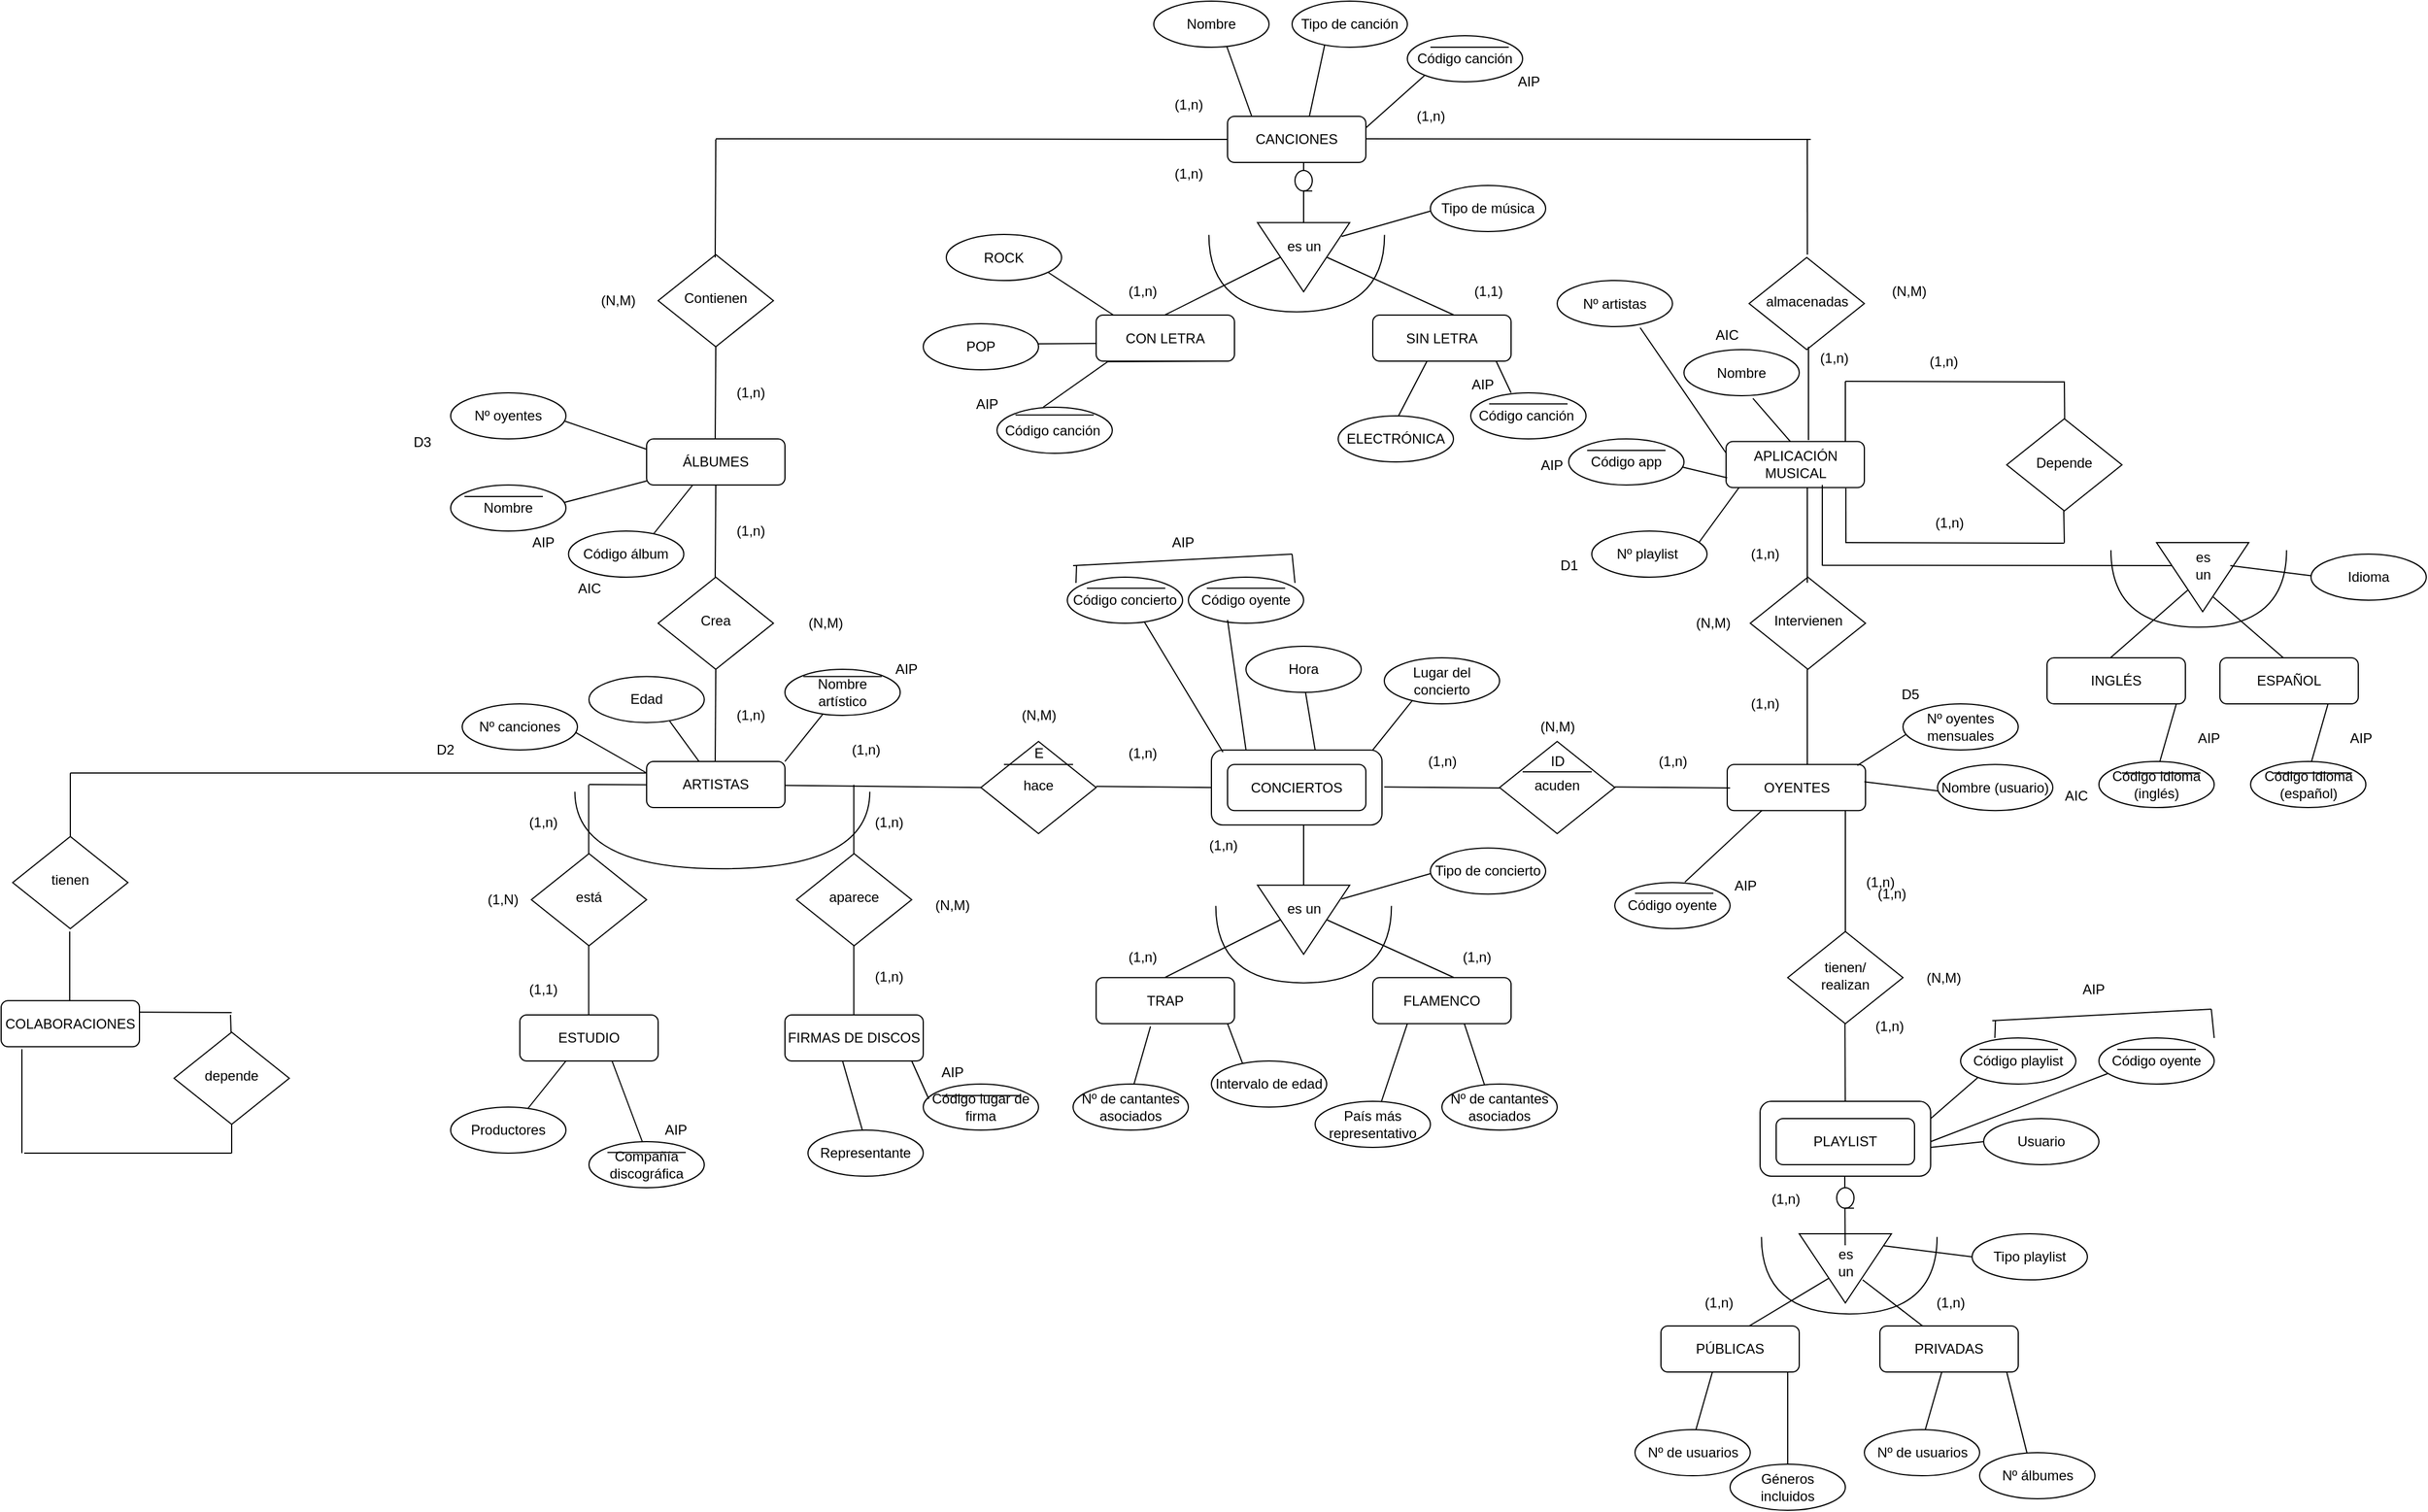 <mxfile version="16.5.0" type="device"><diagram id="C5RBs43oDa-KdzZeNtuy" name="Page-1"><mxGraphModel dx="1920" dy="1833" grid="1" gridSize="10" guides="1" tooltips="1" connect="1" arrows="1" fold="1" page="1" pageScale="1" pageWidth="827" pageHeight="1169" math="0" shadow="0"><root><mxCell id="WIyWlLk6GJQsqaUBKTNV-0"/><mxCell id="WIyWlLk6GJQsqaUBKTNV-1" parent="WIyWlLk6GJQsqaUBKTNV-0"/><mxCell id="rNqsfp280i0CdRknXw-e-17" value="&lt;font style=&quot;vertical-align: inherit&quot;&gt;&lt;font style=&quot;vertical-align: inherit&quot;&gt;está&lt;/font&gt;&lt;/font&gt;" style="rhombus;whiteSpace=wrap;html=1;shadow=0;fontFamily=Helvetica;fontSize=12;align=center;strokeWidth=1;spacing=6;spacingTop=-4;" parent="WIyWlLk6GJQsqaUBKTNV-1" vertex="1"><mxGeometry x="10" width="100" height="80" as="geometry"/></mxCell><mxCell id="0oKTWD3OBn7UgqSgVnzm-16" value="&lt;font style=&quot;vertical-align: inherit&quot;&gt;&lt;font style=&quot;vertical-align: inherit&quot;&gt;&lt;font style=&quot;vertical-align: inherit&quot;&gt;&lt;font style=&quot;vertical-align: inherit&quot;&gt;&lt;font style=&quot;vertical-align: inherit&quot;&gt;&lt;font style=&quot;vertical-align: inherit&quot;&gt;&lt;font style=&quot;vertical-align: inherit&quot;&gt;&lt;font style=&quot;vertical-align: inherit&quot;&gt;&lt;font style=&quot;vertical-align: inherit&quot;&gt;&lt;font style=&quot;vertical-align: inherit&quot;&gt;ARTISTAS&lt;/font&gt;&lt;/font&gt;&lt;/font&gt;&lt;/font&gt;&lt;/font&gt;&lt;/font&gt;&lt;/font&gt;&lt;/font&gt;&lt;/font&gt;&lt;/font&gt;" style="rounded=1;whiteSpace=wrap;html=1;fontSize=12;glass=0;strokeWidth=1;shadow=0;" parent="WIyWlLk6GJQsqaUBKTNV-1" vertex="1"><mxGeometry x="110" y="-80" width="120" height="40" as="geometry"/></mxCell><mxCell id="0oKTWD3OBn7UgqSgVnzm-17" value="&lt;font style=&quot;vertical-align: inherit&quot;&gt;&lt;font style=&quot;vertical-align: inherit&quot;&gt;OYENTES&lt;/font&gt;&lt;/font&gt;" style="rounded=1;whiteSpace=wrap;html=1;fontSize=12;glass=0;strokeWidth=1;shadow=0;" parent="WIyWlLk6GJQsqaUBKTNV-1" vertex="1"><mxGeometry x="1047.5" y="-77.38" width="120" height="40" as="geometry"/></mxCell><mxCell id="0oKTWD3OBn7UgqSgVnzm-21" value="&lt;font style=&quot;vertical-align: inherit&quot;&gt;&lt;font style=&quot;vertical-align: inherit&quot;&gt;ÁLBUMES&lt;/font&gt;&lt;/font&gt;" style="rounded=1;whiteSpace=wrap;html=1;fontSize=12;glass=0;strokeWidth=1;shadow=0;" parent="WIyWlLk6GJQsqaUBKTNV-1" vertex="1"><mxGeometry x="110" y="-360" width="120" height="40" as="geometry"/></mxCell><mxCell id="0oKTWD3OBn7UgqSgVnzm-22" value="&lt;font style=&quot;vertical-align: inherit&quot;&gt;&lt;font style=&quot;vertical-align: inherit&quot;&gt;&lt;font style=&quot;vertical-align: inherit&quot;&gt;&lt;font style=&quot;vertical-align: inherit&quot;&gt;&lt;font style=&quot;vertical-align: inherit&quot;&gt;&lt;font style=&quot;vertical-align: inherit&quot;&gt;Crea&lt;/font&gt;&lt;/font&gt;&lt;/font&gt;&lt;/font&gt;&lt;/font&gt;&lt;/font&gt;" style="rhombus;whiteSpace=wrap;html=1;shadow=0;fontFamily=Helvetica;fontSize=12;align=center;strokeWidth=1;spacing=6;spacingTop=-4;" parent="WIyWlLk6GJQsqaUBKTNV-1" vertex="1"><mxGeometry x="120" y="-240" width="100" height="80" as="geometry"/></mxCell><mxCell id="0oKTWD3OBn7UgqSgVnzm-23" value="&lt;font style=&quot;vertical-align: inherit&quot;&gt;&lt;font style=&quot;vertical-align: inherit&quot;&gt;Contienen&lt;/font&gt;&lt;/font&gt;" style="rhombus;whiteSpace=wrap;html=1;shadow=0;fontFamily=Helvetica;fontSize=12;align=center;strokeWidth=1;spacing=6;spacingTop=-4;" parent="WIyWlLk6GJQsqaUBKTNV-1" vertex="1"><mxGeometry x="120" y="-520" width="100" height="80" as="geometry"/></mxCell><mxCell id="0oKTWD3OBn7UgqSgVnzm-24" value="&lt;font style=&quot;vertical-align: inherit&quot;&gt;&lt;font style=&quot;vertical-align: inherit&quot;&gt;CANCIONES&lt;/font&gt;&lt;/font&gt;" style="rounded=1;whiteSpace=wrap;html=1;fontSize=12;glass=0;strokeWidth=1;shadow=0;" parent="WIyWlLk6GJQsqaUBKTNV-1" vertex="1"><mxGeometry x="614" y="-640" width="120" height="40" as="geometry"/></mxCell><mxCell id="0oKTWD3OBn7UgqSgVnzm-25" value="&lt;font style=&quot;vertical-align: inherit&quot;&gt;&lt;font style=&quot;vertical-align: inherit&quot;&gt;hace&lt;/font&gt;&lt;/font&gt;" style="rhombus;whiteSpace=wrap;html=1;shadow=0;fontFamily=Helvetica;fontSize=12;align=center;strokeWidth=1;spacing=6;spacingTop=-4;" parent="WIyWlLk6GJQsqaUBKTNV-1" vertex="1"><mxGeometry x="400" y="-97.38" width="100" height="80" as="geometry"/></mxCell><mxCell id="0oKTWD3OBn7UgqSgVnzm-28" value="&lt;font style=&quot;vertical-align: inherit&quot;&gt;&lt;font style=&quot;vertical-align: inherit&quot;&gt;APLICACIÓN MUSICAL&lt;/font&gt;&lt;/font&gt;" style="rounded=1;whiteSpace=wrap;html=1;fontSize=12;glass=0;strokeWidth=1;shadow=0;" parent="WIyWlLk6GJQsqaUBKTNV-1" vertex="1"><mxGeometry x="1046.5" y="-357.75" width="120" height="40" as="geometry"/></mxCell><mxCell id="0oKTWD3OBn7UgqSgVnzm-29" value="&lt;font style=&quot;vertical-align: inherit&quot;&gt;&lt;font style=&quot;vertical-align: inherit&quot;&gt;almacenadas&lt;/font&gt;&lt;/font&gt;" style="rhombus;whiteSpace=wrap;html=1;shadow=0;fontFamily=Helvetica;fontSize=12;align=center;strokeWidth=1;spacing=6;spacingTop=-4;" parent="WIyWlLk6GJQsqaUBKTNV-1" vertex="1"><mxGeometry x="1066.5" y="-517.5" width="100" height="80" as="geometry"/></mxCell><mxCell id="0oKTWD3OBn7UgqSgVnzm-30" value="&lt;font style=&quot;vertical-align: inherit&quot;&gt;&lt;font style=&quot;vertical-align: inherit&quot;&gt;Intervienen&lt;/font&gt;&lt;/font&gt;" style="rhombus;whiteSpace=wrap;html=1;shadow=0;fontFamily=Helvetica;fontSize=12;align=center;strokeWidth=1;spacing=6;spacingTop=-4;" parent="WIyWlLk6GJQsqaUBKTNV-1" vertex="1"><mxGeometry x="1067.5" y="-240" width="100" height="80" as="geometry"/></mxCell><mxCell id="0oKTWD3OBn7UgqSgVnzm-31" value="&lt;font style=&quot;vertical-align: inherit&quot;&gt;&lt;font style=&quot;vertical-align: inherit&quot;&gt;acuden&lt;/font&gt;&lt;/font&gt;" style="rhombus;whiteSpace=wrap;html=1;shadow=0;fontFamily=Helvetica;fontSize=12;align=center;strokeWidth=1;spacing=6;spacingTop=-4;" parent="WIyWlLk6GJQsqaUBKTNV-1" vertex="1"><mxGeometry x="850" y="-97.38" width="100" height="80" as="geometry"/></mxCell><mxCell id="0oKTWD3OBn7UgqSgVnzm-33" value="&lt;font style=&quot;vertical-align: inherit&quot;&gt;&lt;font style=&quot;vertical-align: inherit&quot;&gt;Depende&lt;/font&gt;&lt;/font&gt;" style="rhombus;whiteSpace=wrap;html=1;shadow=0;fontFamily=Helvetica;fontSize=12;align=center;strokeWidth=1;spacing=6;spacingTop=-4;" parent="WIyWlLk6GJQsqaUBKTNV-1" vertex="1"><mxGeometry x="1290" y="-377.5" width="100" height="80" as="geometry"/></mxCell><mxCell id="wkxaDrlnGOL_eyvJKHY2-0" value="&lt;font style=&quot;vertical-align: inherit&quot;&gt;&lt;font style=&quot;vertical-align: inherit&quot;&gt;aparece&lt;/font&gt;&lt;/font&gt;" style="rhombus;whiteSpace=wrap;html=1;shadow=0;fontFamily=Helvetica;fontSize=12;align=center;strokeWidth=1;spacing=6;spacingTop=-4;" parent="WIyWlLk6GJQsqaUBKTNV-1" vertex="1"><mxGeometry x="240" width="100" height="80" as="geometry"/></mxCell><mxCell id="wkxaDrlnGOL_eyvJKHY2-1" value="" style="endArrow=none;html=1;rounded=0;" parent="WIyWlLk6GJQsqaUBKTNV-1" edge="1"><mxGeometry relative="1" as="geometry"><mxPoint x="60" y="-60" as="sourcePoint"/><mxPoint x="110" y="-59.75" as="targetPoint"/></mxGeometry></mxCell><mxCell id="wkxaDrlnGOL_eyvJKHY2-3" value="" style="endArrow=none;html=1;rounded=0;" parent="WIyWlLk6GJQsqaUBKTNV-1" edge="1"><mxGeometry relative="1" as="geometry"><mxPoint x="289.76" y="-59.75" as="sourcePoint"/><mxPoint x="289.76" y="0.25" as="targetPoint"/></mxGeometry></mxCell><mxCell id="wkxaDrlnGOL_eyvJKHY2-4" value="" style="endArrow=none;html=1;rounded=0;entryX=0;entryY=0.5;entryDx=0;entryDy=0;" parent="WIyWlLk6GJQsqaUBKTNV-1" target="0oKTWD3OBn7UgqSgVnzm-25" edge="1"><mxGeometry relative="1" as="geometry"><mxPoint x="230" y="-59.25" as="sourcePoint"/><mxPoint x="290" y="-60" as="targetPoint"/></mxGeometry></mxCell><mxCell id="wkxaDrlnGOL_eyvJKHY2-5" value="" style="endArrow=none;html=1;rounded=0;" parent="WIyWlLk6GJQsqaUBKTNV-1" edge="1"><mxGeometry relative="1" as="geometry"><mxPoint x="59.76" y="80" as="sourcePoint"/><mxPoint x="59.76" y="140" as="targetPoint"/></mxGeometry></mxCell><mxCell id="wkxaDrlnGOL_eyvJKHY2-6" value="" style="endArrow=none;html=1;rounded=0;" parent="WIyWlLk6GJQsqaUBKTNV-1" edge="1"><mxGeometry relative="1" as="geometry"><mxPoint x="289.76" y="80" as="sourcePoint"/><mxPoint x="289.76" y="140" as="targetPoint"/></mxGeometry></mxCell><mxCell id="wkxaDrlnGOL_eyvJKHY2-7" value="&lt;font style=&quot;vertical-align: inherit&quot;&gt;&lt;font style=&quot;vertical-align: inherit&quot;&gt;FIRMAS DE DISCOS&lt;/font&gt;&lt;/font&gt;" style="rounded=1;whiteSpace=wrap;html=1;fontSize=12;glass=0;strokeWidth=1;shadow=0;" parent="WIyWlLk6GJQsqaUBKTNV-1" vertex="1"><mxGeometry x="230" y="140" width="120" height="40" as="geometry"/></mxCell><mxCell id="wkxaDrlnGOL_eyvJKHY2-8" value="&lt;font style=&quot;vertical-align: inherit&quot;&gt;&lt;font style=&quot;vertical-align: inherit&quot;&gt;ESTUDIO&lt;/font&gt;&lt;/font&gt;" style="rounded=1;whiteSpace=wrap;html=1;fontSize=12;glass=0;strokeWidth=1;shadow=0;" parent="WIyWlLk6GJQsqaUBKTNV-1" vertex="1"><mxGeometry y="140" width="120" height="40" as="geometry"/></mxCell><mxCell id="wkxaDrlnGOL_eyvJKHY2-15" value="" style="rounded=1;whiteSpace=wrap;html=1;fontSize=12;glass=0;strokeWidth=1;shadow=0;" parent="WIyWlLk6GJQsqaUBKTNV-1" vertex="1"><mxGeometry x="600" y="-89.88" width="148" height="65" as="geometry"/></mxCell><mxCell id="wkxaDrlnGOL_eyvJKHY2-13" value="" style="shape=requiredInterface;html=1;verticalLabelPosition=bottom;sketch=0;rotation=90;" parent="WIyWlLk6GJQsqaUBKTNV-1" vertex="1"><mxGeometry x="142.26" y="-148.26" width="66.88" height="255.88" as="geometry"/></mxCell><mxCell id="0oKTWD3OBn7UgqSgVnzm-26" value="&lt;font style=&quot;vertical-align: inherit&quot;&gt;&lt;font style=&quot;vertical-align: inherit&quot;&gt;CONCIERTOS&lt;/font&gt;&lt;/font&gt;" style="rounded=1;whiteSpace=wrap;html=1;fontSize=12;glass=0;strokeWidth=1;shadow=0;" parent="WIyWlLk6GJQsqaUBKTNV-1" vertex="1"><mxGeometry x="614" y="-77.38" width="120" height="40" as="geometry"/></mxCell><mxCell id="wkxaDrlnGOL_eyvJKHY2-25" value="" style="endArrow=none;html=1;rounded=0;" parent="WIyWlLk6GJQsqaUBKTNV-1" edge="1"><mxGeometry relative="1" as="geometry"><mxPoint x="680" y="-24.88" as="sourcePoint"/><mxPoint x="680" y="35.12" as="targetPoint"/></mxGeometry></mxCell><mxCell id="wkxaDrlnGOL_eyvJKHY2-26" value="" style="triangle;whiteSpace=wrap;html=1;rotation=90;" parent="WIyWlLk6GJQsqaUBKTNV-1" vertex="1"><mxGeometry x="650" y="17.37" width="60" height="80" as="geometry"/></mxCell><mxCell id="wkxaDrlnGOL_eyvJKHY2-27" value="" style="endArrow=none;html=1;rounded=0;" parent="WIyWlLk6GJQsqaUBKTNV-1" edge="1"><mxGeometry relative="1" as="geometry"><mxPoint x="560" y="107.37" as="sourcePoint"/><mxPoint x="660" y="57.37" as="targetPoint"/></mxGeometry></mxCell><mxCell id="wkxaDrlnGOL_eyvJKHY2-28" value="" style="endArrow=none;html=1;rounded=0;entryX=0.5;entryY=0;entryDx=0;entryDy=0;" parent="WIyWlLk6GJQsqaUBKTNV-1" target="wkxaDrlnGOL_eyvJKHY2-26" edge="1"><mxGeometry relative="1" as="geometry"><mxPoint x="810" y="107.37" as="sourcePoint"/><mxPoint x="780" y="77.37" as="targetPoint"/></mxGeometry></mxCell><mxCell id="wkxaDrlnGOL_eyvJKHY2-29" value="TRAP" style="rounded=1;whiteSpace=wrap;html=1;fontSize=12;glass=0;strokeWidth=1;shadow=0;" parent="WIyWlLk6GJQsqaUBKTNV-1" vertex="1"><mxGeometry x="500" y="107.62" width="120" height="40" as="geometry"/></mxCell><mxCell id="wkxaDrlnGOL_eyvJKHY2-30" value="FLAMENCO" style="rounded=1;whiteSpace=wrap;html=1;fontSize=12;glass=0;strokeWidth=1;shadow=0;" parent="WIyWlLk6GJQsqaUBKTNV-1" vertex="1"><mxGeometry x="740" y="107.62" width="120" height="40" as="geometry"/></mxCell><mxCell id="wkxaDrlnGOL_eyvJKHY2-31" value="es un" style="text;html=1;align=center;verticalAlign=middle;resizable=0;points=[];autosize=1;strokeColor=none;fillColor=none;" parent="WIyWlLk6GJQsqaUBKTNV-1" vertex="1"><mxGeometry x="660" y="37.62" width="40" height="20" as="geometry"/></mxCell><mxCell id="wkxaDrlnGOL_eyvJKHY2-32" value="" style="endArrow=none;html=1;rounded=0;entryX=0.2;entryY=0.088;entryDx=0;entryDy=0;entryPerimeter=0;" parent="WIyWlLk6GJQsqaUBKTNV-1" target="wkxaDrlnGOL_eyvJKHY2-26" edge="1"><mxGeometry relative="1" as="geometry"><mxPoint x="790" y="17.37" as="sourcePoint"/><mxPoint x="739" y="47.37" as="targetPoint"/></mxGeometry></mxCell><mxCell id="wkxaDrlnGOL_eyvJKHY2-33" value="Tipo de concierto" style="ellipse;whiteSpace=wrap;html=1;align=center;" parent="WIyWlLk6GJQsqaUBKTNV-1" vertex="1"><mxGeometry x="790" y="-4.88" width="100" height="40" as="geometry"/></mxCell><mxCell id="wkxaDrlnGOL_eyvJKHY2-34" value="" style="shape=requiredInterface;html=1;verticalLabelPosition=bottom;sketch=0;rotation=90;" parent="WIyWlLk6GJQsqaUBKTNV-1" vertex="1"><mxGeometry x="646.6" y="2.62" width="66.8" height="152.38" as="geometry"/></mxCell><mxCell id="wkxaDrlnGOL_eyvJKHY2-35" value="" style="endArrow=none;html=1;rounded=0;startArrow=none;" parent="WIyWlLk6GJQsqaUBKTNV-1" source="wkxaDrlnGOL_eyvJKHY2-187" edge="1"><mxGeometry relative="1" as="geometry"><mxPoint x="680" y="-600" as="sourcePoint"/><mxPoint x="680" y="-540" as="targetPoint"/></mxGeometry></mxCell><mxCell id="wkxaDrlnGOL_eyvJKHY2-36" value="" style="triangle;whiteSpace=wrap;html=1;rotation=90;" parent="WIyWlLk6GJQsqaUBKTNV-1" vertex="1"><mxGeometry x="650" y="-557.75" width="60" height="80" as="geometry"/></mxCell><mxCell id="wkxaDrlnGOL_eyvJKHY2-37" value="" style="endArrow=none;html=1;rounded=0;" parent="WIyWlLk6GJQsqaUBKTNV-1" edge="1"><mxGeometry relative="1" as="geometry"><mxPoint x="560" y="-467.75" as="sourcePoint"/><mxPoint x="660" y="-517.75" as="targetPoint"/></mxGeometry></mxCell><mxCell id="wkxaDrlnGOL_eyvJKHY2-38" value="" style="endArrow=none;html=1;rounded=0;entryX=0.5;entryY=0;entryDx=0;entryDy=0;" parent="WIyWlLk6GJQsqaUBKTNV-1" target="wkxaDrlnGOL_eyvJKHY2-36" edge="1"><mxGeometry relative="1" as="geometry"><mxPoint x="810" y="-467.75" as="sourcePoint"/><mxPoint x="780" y="-497.75" as="targetPoint"/></mxGeometry></mxCell><mxCell id="wkxaDrlnGOL_eyvJKHY2-39" value="CON LETRA" style="rounded=1;whiteSpace=wrap;html=1;fontSize=12;glass=0;strokeWidth=1;shadow=0;" parent="WIyWlLk6GJQsqaUBKTNV-1" vertex="1"><mxGeometry x="500" y="-467.5" width="120" height="40" as="geometry"/></mxCell><mxCell id="wkxaDrlnGOL_eyvJKHY2-40" value="SIN LETRA" style="rounded=1;whiteSpace=wrap;html=1;fontSize=12;glass=0;strokeWidth=1;shadow=0;" parent="WIyWlLk6GJQsqaUBKTNV-1" vertex="1"><mxGeometry x="740" y="-467.5" width="120" height="40" as="geometry"/></mxCell><mxCell id="wkxaDrlnGOL_eyvJKHY2-41" value="es un" style="text;html=1;align=center;verticalAlign=middle;resizable=0;points=[];autosize=1;strokeColor=none;fillColor=none;" parent="WIyWlLk6GJQsqaUBKTNV-1" vertex="1"><mxGeometry x="660" y="-537.5" width="40" height="20" as="geometry"/></mxCell><mxCell id="wkxaDrlnGOL_eyvJKHY2-42" value="" style="endArrow=none;html=1;rounded=0;entryX=0.2;entryY=0.088;entryDx=0;entryDy=0;entryPerimeter=0;" parent="WIyWlLk6GJQsqaUBKTNV-1" target="wkxaDrlnGOL_eyvJKHY2-36" edge="1"><mxGeometry relative="1" as="geometry"><mxPoint x="790" y="-557.75" as="sourcePoint"/><mxPoint x="739" y="-527.75" as="targetPoint"/></mxGeometry></mxCell><mxCell id="wkxaDrlnGOL_eyvJKHY2-43" value="Tipo de música" style="ellipse;whiteSpace=wrap;html=1;align=center;" parent="WIyWlLk6GJQsqaUBKTNV-1" vertex="1"><mxGeometry x="790" y="-580" width="100" height="40" as="geometry"/></mxCell><mxCell id="wkxaDrlnGOL_eyvJKHY2-45" value="" style="endArrow=none;html=1;rounded=0;entryX=0.8;entryY=0.25;entryDx=0;entryDy=0;entryPerimeter=0;exitX=0.2;exitY=0.25;exitDx=0;exitDy=0;exitPerimeter=0;" parent="WIyWlLk6GJQsqaUBKTNV-1" source="0oKTWD3OBn7UgqSgVnzm-25" target="0oKTWD3OBn7UgqSgVnzm-25" edge="1"><mxGeometry relative="1" as="geometry"><mxPoint x="470" y="-52.63" as="sourcePoint"/><mxPoint x="510" y="-52.63" as="targetPoint"/></mxGeometry></mxCell><mxCell id="wkxaDrlnGOL_eyvJKHY2-46" value="E" style="text;html=1;align=center;verticalAlign=middle;resizable=0;points=[];autosize=1;strokeColor=none;fillColor=none;" parent="WIyWlLk6GJQsqaUBKTNV-1" vertex="1"><mxGeometry x="440" y="-97.38" width="20" height="20" as="geometry"/></mxCell><mxCell id="wkxaDrlnGOL_eyvJKHY2-48" value="" style="endArrow=none;html=1;rounded=0;exitX=0;exitY=0.25;exitDx=0;exitDy=0;" parent="WIyWlLk6GJQsqaUBKTNV-1" source="0oKTWD3OBn7UgqSgVnzm-16" edge="1"><mxGeometry relative="1" as="geometry"><mxPoint x="98.52" y="-110" as="sourcePoint"/><mxPoint x="40" y="-110" as="targetPoint"/></mxGeometry></mxCell><mxCell id="wkxaDrlnGOL_eyvJKHY2-49" value="Nº canciones" style="ellipse;whiteSpace=wrap;html=1;align=center;" parent="WIyWlLk6GJQsqaUBKTNV-1" vertex="1"><mxGeometry x="-50" y="-130" width="100" height="40" as="geometry"/></mxCell><mxCell id="wkxaDrlnGOL_eyvJKHY2-50" value="" style="endArrow=none;html=1;rounded=0;entryX=0.72;entryY=1.025;entryDx=0;entryDy=0;entryPerimeter=0;exitX=0;exitY=0.25;exitDx=0;exitDy=0;" parent="WIyWlLk6GJQsqaUBKTNV-1" source="0oKTWD3OBn7UgqSgVnzm-28" target="wkxaDrlnGOL_eyvJKHY2-51" edge="1"><mxGeometry relative="1" as="geometry"><mxPoint x="1040" y="-350" as="sourcePoint"/><mxPoint x="950" y="-347.5" as="targetPoint"/></mxGeometry></mxCell><mxCell id="wkxaDrlnGOL_eyvJKHY2-51" value="Nº artistas" style="ellipse;whiteSpace=wrap;html=1;align=center;" parent="WIyWlLk6GJQsqaUBKTNV-1" vertex="1"><mxGeometry x="900" y="-497.5" width="100" height="40" as="geometry"/></mxCell><mxCell id="wkxaDrlnGOL_eyvJKHY2-52" value="" style="endArrow=none;html=1;rounded=0;entryX=0.2;entryY=0.088;entryDx=0;entryDy=0;entryPerimeter=0;" parent="WIyWlLk6GJQsqaUBKTNV-1" edge="1"><mxGeometry relative="1" as="geometry"><mxPoint x="110" y="-351" as="sourcePoint"/><mxPoint x="33" y="-377.5" as="targetPoint"/></mxGeometry></mxCell><mxCell id="wkxaDrlnGOL_eyvJKHY2-53" value="Nº oyentes" style="ellipse;whiteSpace=wrap;html=1;align=center;" parent="WIyWlLk6GJQsqaUBKTNV-1" vertex="1"><mxGeometry x="-60" y="-400" width="100" height="40" as="geometry"/></mxCell><mxCell id="wkxaDrlnGOL_eyvJKHY2-54" value="" style="endArrow=none;html=1;rounded=0;" parent="WIyWlLk6GJQsqaUBKTNV-1" edge="1"><mxGeometry relative="1" as="geometry"><mxPoint x="59.76" y="-59.75" as="sourcePoint"/><mxPoint x="59.76" y="0.25" as="targetPoint"/></mxGeometry></mxCell><mxCell id="wkxaDrlnGOL_eyvJKHY2-55" value="" style="endArrow=none;html=1;rounded=0;exitX=0.5;exitY=1;exitDx=0;exitDy=0;" parent="WIyWlLk6GJQsqaUBKTNV-1" source="0oKTWD3OBn7UgqSgVnzm-22" edge="1"><mxGeometry relative="1" as="geometry"><mxPoint x="169.5" y="-140" as="sourcePoint"/><mxPoint x="169.5" y="-80" as="targetPoint"/></mxGeometry></mxCell><mxCell id="wkxaDrlnGOL_eyvJKHY2-56" value="" style="endArrow=none;html=1;rounded=0;exitX=0.5;exitY=1;exitDx=0;exitDy=0;" parent="WIyWlLk6GJQsqaUBKTNV-1" edge="1"><mxGeometry relative="1" as="geometry"><mxPoint x="170" y="-320" as="sourcePoint"/><mxPoint x="169.5" y="-240" as="targetPoint"/></mxGeometry></mxCell><mxCell id="wkxaDrlnGOL_eyvJKHY2-57" value="" style="endArrow=none;html=1;rounded=0;exitX=0.5;exitY=1;exitDx=0;exitDy=0;" parent="WIyWlLk6GJQsqaUBKTNV-1" edge="1"><mxGeometry relative="1" as="geometry"><mxPoint x="170" y="-440" as="sourcePoint"/><mxPoint x="169.5" y="-360" as="targetPoint"/></mxGeometry></mxCell><mxCell id="wkxaDrlnGOL_eyvJKHY2-59" value="" style="endArrow=none;html=1;rounded=0;entryX=0;entryY=0.5;entryDx=0;entryDy=0;" parent="WIyWlLk6GJQsqaUBKTNV-1" target="wkxaDrlnGOL_eyvJKHY2-15" edge="1"><mxGeometry relative="1" as="geometry"><mxPoint x="500" y="-58.32" as="sourcePoint"/><mxPoint x="670" y="-56.45" as="targetPoint"/></mxGeometry></mxCell><mxCell id="wkxaDrlnGOL_eyvJKHY2-60" value="" style="endArrow=none;html=1;rounded=0;entryX=0;entryY=0.5;entryDx=0;entryDy=0;" parent="WIyWlLk6GJQsqaUBKTNV-1" edge="1"><mxGeometry relative="1" as="geometry"><mxPoint x="750" y="-57.88" as="sourcePoint"/><mxPoint x="850" y="-56.94" as="targetPoint"/></mxGeometry></mxCell><mxCell id="wkxaDrlnGOL_eyvJKHY2-61" value="" style="endArrow=none;html=1;rounded=0;entryX=0;entryY=0.5;entryDx=0;entryDy=0;" parent="WIyWlLk6GJQsqaUBKTNV-1" edge="1"><mxGeometry relative="1" as="geometry"><mxPoint x="950" y="-57.88" as="sourcePoint"/><mxPoint x="1050" y="-56.94" as="targetPoint"/></mxGeometry></mxCell><mxCell id="wkxaDrlnGOL_eyvJKHY2-62" value="" style="endArrow=none;html=1;rounded=0;" parent="WIyWlLk6GJQsqaUBKTNV-1" edge="1"><mxGeometry relative="1" as="geometry"><mxPoint x="1117" y="-160" as="sourcePoint"/><mxPoint x="1117" y="-77.38" as="targetPoint"/></mxGeometry></mxCell><mxCell id="wkxaDrlnGOL_eyvJKHY2-65" value="" style="endArrow=none;html=1;rounded=0;" parent="WIyWlLk6GJQsqaUBKTNV-1" edge="1"><mxGeometry relative="1" as="geometry"><mxPoint x="1117" y="-317.75" as="sourcePoint"/><mxPoint x="1117" y="-235.13" as="targetPoint"/></mxGeometry></mxCell><mxCell id="wkxaDrlnGOL_eyvJKHY2-66" value="" style="endArrow=none;html=1;rounded=0;" parent="WIyWlLk6GJQsqaUBKTNV-1" edge="1"><mxGeometry relative="1" as="geometry"><mxPoint x="1150" y="-270" as="sourcePoint"/><mxPoint x="1340" y="-269.5" as="targetPoint"/></mxGeometry></mxCell><mxCell id="wkxaDrlnGOL_eyvJKHY2-67" value="" style="endArrow=none;html=1;rounded=0;" parent="WIyWlLk6GJQsqaUBKTNV-1" edge="1"><mxGeometry relative="1" as="geometry"><mxPoint x="1339.5" y="-297.5" as="sourcePoint"/><mxPoint x="1340" y="-270" as="targetPoint"/></mxGeometry></mxCell><mxCell id="wkxaDrlnGOL_eyvJKHY2-68" value="" style="endArrow=none;html=1;rounded=0;exitX=0.866;exitY=1.014;exitDx=0;exitDy=0;exitPerimeter=0;" parent="WIyWlLk6GJQsqaUBKTNV-1" source="0oKTWD3OBn7UgqSgVnzm-28" edge="1"><mxGeometry relative="1" as="geometry"><mxPoint x="1151" y="-310" as="sourcePoint"/><mxPoint x="1150.5" y="-270" as="targetPoint"/></mxGeometry></mxCell><mxCell id="wkxaDrlnGOL_eyvJKHY2-69" value="" style="endArrow=none;html=1;rounded=0;" parent="WIyWlLk6GJQsqaUBKTNV-1" edge="1"><mxGeometry relative="1" as="geometry"><mxPoint x="1150" y="-410" as="sourcePoint"/><mxPoint x="1150" y="-357.75" as="targetPoint"/></mxGeometry></mxCell><mxCell id="wkxaDrlnGOL_eyvJKHY2-70" value="" style="endArrow=none;html=1;rounded=0;" parent="WIyWlLk6GJQsqaUBKTNV-1" edge="1"><mxGeometry relative="1" as="geometry"><mxPoint x="1150" y="-410" as="sourcePoint"/><mxPoint x="1340" y="-409.5" as="targetPoint"/></mxGeometry></mxCell><mxCell id="wkxaDrlnGOL_eyvJKHY2-71" value="" style="endArrow=none;html=1;rounded=0;" parent="WIyWlLk6GJQsqaUBKTNV-1" edge="1"><mxGeometry relative="1" as="geometry"><mxPoint x="1340" y="-410" as="sourcePoint"/><mxPoint x="1340.25" y="-377.5" as="targetPoint"/></mxGeometry></mxCell><mxCell id="wkxaDrlnGOL_eyvJKHY2-72" value="" style="endArrow=none;html=1;rounded=0;" parent="WIyWlLk6GJQsqaUBKTNV-1" edge="1"><mxGeometry relative="1" as="geometry"><mxPoint x="170" y="-620" as="sourcePoint"/><mxPoint x="169.5" y="-517.5" as="targetPoint"/></mxGeometry></mxCell><mxCell id="wkxaDrlnGOL_eyvJKHY2-73" value="" style="endArrow=none;html=1;rounded=0;entryX=0;entryY=0.5;entryDx=0;entryDy=0;" parent="WIyWlLk6GJQsqaUBKTNV-1" target="0oKTWD3OBn7UgqSgVnzm-24" edge="1"><mxGeometry relative="1" as="geometry"><mxPoint x="170" y="-620.5" as="sourcePoint"/><mxPoint x="360" y="-620" as="targetPoint"/></mxGeometry></mxCell><mxCell id="wkxaDrlnGOL_eyvJKHY2-74" value="" style="endArrow=none;html=1;rounded=0;entryX=0.596;entryY=-0.031;entryDx=0;entryDy=0;entryPerimeter=0;" parent="WIyWlLk6GJQsqaUBKTNV-1" target="0oKTWD3OBn7UgqSgVnzm-28" edge="1"><mxGeometry relative="1" as="geometry"><mxPoint x="1118" y="-440" as="sourcePoint"/><mxPoint x="1113" y="-357" as="targetPoint"/></mxGeometry></mxCell><mxCell id="wkxaDrlnGOL_eyvJKHY2-77" value="" style="endArrow=none;html=1;rounded=0;" parent="WIyWlLk6GJQsqaUBKTNV-1" edge="1"><mxGeometry relative="1" as="geometry"><mxPoint x="1117" y="-620" as="sourcePoint"/><mxPoint x="1117.08" y="-520" as="targetPoint"/></mxGeometry></mxCell><mxCell id="wkxaDrlnGOL_eyvJKHY2-78" value="" style="endArrow=none;html=1;rounded=0;" parent="WIyWlLk6GJQsqaUBKTNV-1" edge="1"><mxGeometry relative="1" as="geometry"><mxPoint x="734" y="-620.5" as="sourcePoint"/><mxPoint x="1120" y="-620" as="targetPoint"/></mxGeometry></mxCell><mxCell id="wkxaDrlnGOL_eyvJKHY2-79" value="" style="endArrow=none;html=1;rounded=0;" parent="WIyWlLk6GJQsqaUBKTNV-1" edge="1"><mxGeometry relative="1" as="geometry"><mxPoint x="610" y="-710" as="sourcePoint"/><mxPoint x="635" y="-640" as="targetPoint"/></mxGeometry></mxCell><mxCell id="wkxaDrlnGOL_eyvJKHY2-80" value="Nombre" style="ellipse;whiteSpace=wrap;html=1;align=center;" parent="WIyWlLk6GJQsqaUBKTNV-1" vertex="1"><mxGeometry x="550" y="-740" width="100" height="40" as="geometry"/></mxCell><mxCell id="wkxaDrlnGOL_eyvJKHY2-81" value="" style="endArrow=none;html=1;rounded=0;" parent="WIyWlLk6GJQsqaUBKTNV-1" edge="1"><mxGeometry relative="1" as="geometry"><mxPoint x="700" y="-710" as="sourcePoint"/><mxPoint x="685" y="-640" as="targetPoint"/></mxGeometry></mxCell><mxCell id="wkxaDrlnGOL_eyvJKHY2-82" value="Tipo de canción" style="ellipse;whiteSpace=wrap;html=1;align=center;" parent="WIyWlLk6GJQsqaUBKTNV-1" vertex="1"><mxGeometry x="670" y="-740" width="100" height="40" as="geometry"/></mxCell><mxCell id="wkxaDrlnGOL_eyvJKHY2-83" value="" style="endArrow=none;html=1;rounded=0;entryX=1;entryY=0.25;entryDx=0;entryDy=0;" parent="WIyWlLk6GJQsqaUBKTNV-1" target="0oKTWD3OBn7UgqSgVnzm-24" edge="1"><mxGeometry relative="1" as="geometry"><mxPoint x="790" y="-680" as="sourcePoint"/><mxPoint x="740" y="-630" as="targetPoint"/></mxGeometry></mxCell><mxCell id="wkxaDrlnGOL_eyvJKHY2-84" value="Código canción" style="ellipse;whiteSpace=wrap;html=1;align=center;" parent="WIyWlLk6GJQsqaUBKTNV-1" vertex="1"><mxGeometry x="770" y="-710" width="100" height="40" as="geometry"/></mxCell><mxCell id="wkxaDrlnGOL_eyvJKHY2-85" value="" style="endArrow=none;html=1;rounded=0;" parent="WIyWlLk6GJQsqaUBKTNV-1" edge="1"><mxGeometry relative="1" as="geometry"><mxPoint x="450" y="-510" as="sourcePoint"/><mxPoint x="515" y="-467.5" as="targetPoint"/></mxGeometry></mxCell><mxCell id="wkxaDrlnGOL_eyvJKHY2-86" value="ROCK" style="ellipse;whiteSpace=wrap;html=1;align=center;" parent="WIyWlLk6GJQsqaUBKTNV-1" vertex="1"><mxGeometry x="370" y="-537.5" width="100" height="40" as="geometry"/></mxCell><mxCell id="wkxaDrlnGOL_eyvJKHY2-87" value="" style="endArrow=none;html=1;rounded=0;entryX=0.005;entryY=0.616;entryDx=0;entryDy=0;entryPerimeter=0;" parent="WIyWlLk6GJQsqaUBKTNV-1" target="wkxaDrlnGOL_eyvJKHY2-39" edge="1"><mxGeometry relative="1" as="geometry"><mxPoint x="440" y="-442.5" as="sourcePoint"/><mxPoint x="505" y="-400" as="targetPoint"/></mxGeometry></mxCell><mxCell id="wkxaDrlnGOL_eyvJKHY2-88" value="POP" style="ellipse;whiteSpace=wrap;html=1;align=center;" parent="WIyWlLk6GJQsqaUBKTNV-1" vertex="1"><mxGeometry x="350" y="-460" width="100" height="40" as="geometry"/></mxCell><mxCell id="wkxaDrlnGOL_eyvJKHY2-91" value="" style="endArrow=none;html=1;rounded=0;" parent="WIyWlLk6GJQsqaUBKTNV-1" edge="1"><mxGeometry relative="1" as="geometry"><mxPoint x="787.04" y="-427.5" as="sourcePoint"/><mxPoint x="760" y="-375.5" as="targetPoint"/></mxGeometry></mxCell><mxCell id="wkxaDrlnGOL_eyvJKHY2-93" value="ELECTRÓNICA" style="ellipse;whiteSpace=wrap;html=1;align=center;" parent="WIyWlLk6GJQsqaUBKTNV-1" vertex="1"><mxGeometry x="710" y="-380" width="100" height="40" as="geometry"/></mxCell><mxCell id="wkxaDrlnGOL_eyvJKHY2-94" value="(1,n)" style="text;html=1;align=center;verticalAlign=middle;resizable=0;points=[];autosize=1;strokeColor=none;fillColor=none;" parent="WIyWlLk6GJQsqaUBKTNV-1" vertex="1"><mxGeometry x="560" y="-600" width="40" height="20" as="geometry"/></mxCell><mxCell id="wkxaDrlnGOL_eyvJKHY2-95" value="(1,n)" style="text;html=1;align=center;verticalAlign=middle;resizable=0;points=[];autosize=1;strokeColor=none;fillColor=none;" parent="WIyWlLk6GJQsqaUBKTNV-1" vertex="1"><mxGeometry x="520" y="-497.75" width="40" height="20" as="geometry"/></mxCell><mxCell id="wkxaDrlnGOL_eyvJKHY2-96" value="(1,1)" style="text;html=1;align=center;verticalAlign=middle;resizable=0;points=[];autosize=1;strokeColor=none;fillColor=none;" parent="WIyWlLk6GJQsqaUBKTNV-1" vertex="1"><mxGeometry x="820" y="-497.75" width="40" height="20" as="geometry"/></mxCell><mxCell id="wkxaDrlnGOL_eyvJKHY2-97" value="(1,n)" style="text;html=1;align=center;verticalAlign=middle;resizable=0;points=[];autosize=1;strokeColor=none;fillColor=none;" parent="WIyWlLk6GJQsqaUBKTNV-1" vertex="1"><mxGeometry x="1120" y="-440" width="40" height="20" as="geometry"/></mxCell><mxCell id="wkxaDrlnGOL_eyvJKHY2-98" value="(1,n)" style="text;html=1;align=center;verticalAlign=middle;resizable=0;points=[];autosize=1;strokeColor=none;fillColor=none;" parent="WIyWlLk6GJQsqaUBKTNV-1" vertex="1"><mxGeometry x="770" y="-650" width="40" height="20" as="geometry"/></mxCell><mxCell id="wkxaDrlnGOL_eyvJKHY2-99" value="(1,n)" style="text;html=1;align=center;verticalAlign=middle;resizable=0;points=[];autosize=1;strokeColor=none;fillColor=none;" parent="WIyWlLk6GJQsqaUBKTNV-1" vertex="1"><mxGeometry x="1060" y="-140" width="40" height="20" as="geometry"/></mxCell><mxCell id="wkxaDrlnGOL_eyvJKHY2-100" value="(1,n)" style="text;html=1;align=center;verticalAlign=middle;resizable=0;points=[];autosize=1;strokeColor=none;fillColor=none;" parent="WIyWlLk6GJQsqaUBKTNV-1" vertex="1"><mxGeometry x="1060" y="-270" width="40" height="20" as="geometry"/></mxCell><mxCell id="wkxaDrlnGOL_eyvJKHY2-101" value="(1,n)" style="text;html=1;align=center;verticalAlign=middle;resizable=0;points=[];autosize=1;strokeColor=none;fillColor=none;" parent="WIyWlLk6GJQsqaUBKTNV-1" vertex="1"><mxGeometry x="180" y="-410" width="40" height="20" as="geometry"/></mxCell><mxCell id="wkxaDrlnGOL_eyvJKHY2-102" value="(1,n)" style="text;html=1;align=center;verticalAlign=middle;resizable=0;points=[];autosize=1;strokeColor=none;fillColor=none;" parent="WIyWlLk6GJQsqaUBKTNV-1" vertex="1"><mxGeometry x="560" y="-660" width="40" height="20" as="geometry"/></mxCell><mxCell id="wkxaDrlnGOL_eyvJKHY2-103" value="(1,n)" style="text;html=1;align=center;verticalAlign=middle;resizable=0;points=[];autosize=1;strokeColor=none;fillColor=none;" parent="WIyWlLk6GJQsqaUBKTNV-1" vertex="1"><mxGeometry x="180" y="-130" width="40" height="20" as="geometry"/></mxCell><mxCell id="wkxaDrlnGOL_eyvJKHY2-104" value="(1,n)" style="text;html=1;align=center;verticalAlign=middle;resizable=0;points=[];autosize=1;strokeColor=none;fillColor=none;" parent="WIyWlLk6GJQsqaUBKTNV-1" vertex="1"><mxGeometry x="180" y="-290" width="40" height="20" as="geometry"/></mxCell><mxCell id="wkxaDrlnGOL_eyvJKHY2-105" value="" style="endArrow=none;html=1;rounded=0;exitX=0;exitY=0.25;exitDx=0;exitDy=0;" parent="WIyWlLk6GJQsqaUBKTNV-1" edge="1"><mxGeometry relative="1" as="geometry"><mxPoint x="1047.5" y="-326.25" as="sourcePoint"/><mxPoint x="990" y="-340" as="targetPoint"/></mxGeometry></mxCell><mxCell id="wkxaDrlnGOL_eyvJKHY2-106" value="Código app" style="ellipse;whiteSpace=wrap;html=1;align=center;" parent="WIyWlLk6GJQsqaUBKTNV-1" vertex="1"><mxGeometry x="910" y="-360" width="100" height="40" as="geometry"/></mxCell><mxCell id="wkxaDrlnGOL_eyvJKHY2-107" value="" style="endArrow=none;html=1;rounded=0;" parent="WIyWlLk6GJQsqaUBKTNV-1" edge="1"><mxGeometry relative="1" as="geometry"><mxPoint x="994" y="-350" as="sourcePoint"/><mxPoint x="926" y="-350" as="targetPoint"/></mxGeometry></mxCell><mxCell id="wkxaDrlnGOL_eyvJKHY2-108" value="AIP" style="text;html=1;align=center;verticalAlign=middle;resizable=0;points=[];autosize=1;strokeColor=none;fillColor=none;" parent="WIyWlLk6GJQsqaUBKTNV-1" vertex="1"><mxGeometry x="880" y="-347.5" width="30" height="20" as="geometry"/></mxCell><mxCell id="wkxaDrlnGOL_eyvJKHY2-110" value="" style="endArrow=none;html=1;rounded=0;" parent="WIyWlLk6GJQsqaUBKTNV-1" edge="1"><mxGeometry relative="1" as="geometry"><mxPoint x="858" y="-700" as="sourcePoint"/><mxPoint x="790" y="-700" as="targetPoint"/></mxGeometry></mxCell><mxCell id="wkxaDrlnGOL_eyvJKHY2-111" value="AIP" style="text;html=1;align=center;verticalAlign=middle;resizable=0;points=[];autosize=1;strokeColor=none;fillColor=none;" parent="WIyWlLk6GJQsqaUBKTNV-1" vertex="1"><mxGeometry x="860" y="-680" width="30" height="20" as="geometry"/></mxCell><mxCell id="wkxaDrlnGOL_eyvJKHY2-112" value="" style="endArrow=none;html=1;rounded=0;entryX=0.72;entryY=1.025;entryDx=0;entryDy=0;entryPerimeter=0;" parent="WIyWlLk6GJQsqaUBKTNV-1" edge="1"><mxGeometry relative="1" as="geometry"><mxPoint x="1020" y="-266" as="sourcePoint"/><mxPoint x="1057.75" y="-317.75" as="targetPoint"/></mxGeometry></mxCell><mxCell id="wkxaDrlnGOL_eyvJKHY2-113" value="Nº playlist&amp;nbsp;" style="ellipse;whiteSpace=wrap;html=1;align=center;" parent="WIyWlLk6GJQsqaUBKTNV-1" vertex="1"><mxGeometry x="930" y="-280" width="100" height="40" as="geometry"/></mxCell><mxCell id="wkxaDrlnGOL_eyvJKHY2-114" value="D1" style="text;html=1;align=center;verticalAlign=middle;resizable=0;points=[];autosize=1;strokeColor=none;fillColor=none;" parent="WIyWlLk6GJQsqaUBKTNV-1" vertex="1"><mxGeometry x="895" y="-260" width="30" height="20" as="geometry"/></mxCell><mxCell id="wkxaDrlnGOL_eyvJKHY2-115" value="" style="endArrow=none;html=1;rounded=0;entryX=0.941;entryY=0.02;entryDx=0;entryDy=0;entryPerimeter=0;" parent="WIyWlLk6GJQsqaUBKTNV-1" target="0oKTWD3OBn7UgqSgVnzm-17" edge="1"><mxGeometry relative="1" as="geometry"><mxPoint x="1205" y="-105" as="sourcePoint"/><mxPoint x="1125" y="-115" as="targetPoint"/></mxGeometry></mxCell><mxCell id="wkxaDrlnGOL_eyvJKHY2-116" value="Nº oyentes&lt;br&gt;mensuales" style="ellipse;whiteSpace=wrap;html=1;align=center;" parent="WIyWlLk6GJQsqaUBKTNV-1" vertex="1"><mxGeometry x="1200" y="-130" width="100" height="40" as="geometry"/></mxCell><mxCell id="wkxaDrlnGOL_eyvJKHY2-117" value="" style="endArrow=none;html=1;rounded=0;entryX=0.72;entryY=1.025;entryDx=0;entryDy=0;entryPerimeter=0;" parent="WIyWlLk6GJQsqaUBKTNV-1" edge="1"><mxGeometry relative="1" as="geometry"><mxPoint x="1246.5" y="-52.38" as="sourcePoint"/><mxPoint x="1166.5" y="-62.38" as="targetPoint"/></mxGeometry></mxCell><mxCell id="wkxaDrlnGOL_eyvJKHY2-118" value="Nombre (usuario)" style="ellipse;whiteSpace=wrap;html=1;align=center;" parent="WIyWlLk6GJQsqaUBKTNV-1" vertex="1"><mxGeometry x="1230" y="-77.38" width="100" height="40" as="geometry"/></mxCell><mxCell id="wkxaDrlnGOL_eyvJKHY2-119" value="" style="endArrow=none;html=1;rounded=0;entryX=0.72;entryY=1.025;entryDx=0;entryDy=0;entryPerimeter=0;exitX=0;exitY=0.5;exitDx=0;exitDy=0;" parent="WIyWlLk6GJQsqaUBKTNV-1" source="wkxaDrlnGOL_eyvJKHY2-120" edge="1"><mxGeometry relative="1" as="geometry"><mxPoint x="1240" y="394.88" as="sourcePoint"/><mxPoint x="1180" y="340.0" as="targetPoint"/></mxGeometry></mxCell><mxCell id="wkxaDrlnGOL_eyvJKHY2-120" value="Tipo playlist" style="ellipse;whiteSpace=wrap;html=1;align=center;" parent="WIyWlLk6GJQsqaUBKTNV-1" vertex="1"><mxGeometry x="1260" y="330" width="100" height="40" as="geometry"/></mxCell><mxCell id="wkxaDrlnGOL_eyvJKHY2-121" value="" style="endArrow=none;html=1;rounded=0;entryX=0.72;entryY=1.025;entryDx=0;entryDy=0;entryPerimeter=0;exitX=0.608;exitY=-0.011;exitDx=0;exitDy=0;exitPerimeter=0;" parent="WIyWlLk6GJQsqaUBKTNV-1" source="wkxaDrlnGOL_eyvJKHY2-122" edge="1"><mxGeometry relative="1" as="geometry"><mxPoint x="1078" y="10" as="sourcePoint"/><mxPoint x="1077.5" y="-37.38" as="targetPoint"/></mxGeometry></mxCell><mxCell id="wkxaDrlnGOL_eyvJKHY2-122" value="Código oyente" style="ellipse;whiteSpace=wrap;html=1;align=center;" parent="WIyWlLk6GJQsqaUBKTNV-1" vertex="1"><mxGeometry x="950" y="25.12" width="100" height="40" as="geometry"/></mxCell><mxCell id="wkxaDrlnGOL_eyvJKHY2-124" value="AIP" style="text;html=1;align=center;verticalAlign=middle;resizable=0;points=[];autosize=1;strokeColor=none;fillColor=none;" parent="WIyWlLk6GJQsqaUBKTNV-1" vertex="1"><mxGeometry x="1047.5" y="17.62" width="30" height="20" as="geometry"/></mxCell><mxCell id="wkxaDrlnGOL_eyvJKHY2-125" value="" style="endArrow=none;html=1;rounded=0;" parent="WIyWlLk6GJQsqaUBKTNV-1" edge="1"><mxGeometry relative="1" as="geometry"><mxPoint x="739.93" y="-89.88" as="sourcePoint"/><mxPoint x="780" y="-140" as="targetPoint"/></mxGeometry></mxCell><mxCell id="wkxaDrlnGOL_eyvJKHY2-126" value="Lugar del concierto" style="ellipse;whiteSpace=wrap;html=1;align=center;" parent="WIyWlLk6GJQsqaUBKTNV-1" vertex="1"><mxGeometry x="750" y="-170" width="100" height="40" as="geometry"/></mxCell><mxCell id="wkxaDrlnGOL_eyvJKHY2-127" value="" style="endArrow=none;html=1;rounded=0;" parent="WIyWlLk6GJQsqaUBKTNV-1" edge="1"><mxGeometry relative="1" as="geometry"><mxPoint x="690.0" y="-89.88" as="sourcePoint"/><mxPoint x="680" y="-150" as="targetPoint"/></mxGeometry></mxCell><mxCell id="wkxaDrlnGOL_eyvJKHY2-128" value="Hora" style="ellipse;whiteSpace=wrap;html=1;align=center;" parent="WIyWlLk6GJQsqaUBKTNV-1" vertex="1"><mxGeometry x="630" y="-180" width="100" height="40" as="geometry"/></mxCell><mxCell id="wkxaDrlnGOL_eyvJKHY2-129" value="" style="endArrow=none;html=1;rounded=0;entryX=0.669;entryY=0.976;entryDx=0;entryDy=0;entryPerimeter=0;" parent="WIyWlLk6GJQsqaUBKTNV-1" target="wkxaDrlnGOL_eyvJKHY2-130" edge="1"><mxGeometry relative="1" as="geometry"><mxPoint x="610.0" y="-88.14" as="sourcePoint"/><mxPoint x="600" y="-148.26" as="targetPoint"/></mxGeometry></mxCell><mxCell id="wkxaDrlnGOL_eyvJKHY2-130" value="Código concierto" style="ellipse;whiteSpace=wrap;html=1;align=center;" parent="WIyWlLk6GJQsqaUBKTNV-1" vertex="1"><mxGeometry x="475" y="-240" width="100" height="40" as="geometry"/></mxCell><mxCell id="wkxaDrlnGOL_eyvJKHY2-131" value="" style="endArrow=none;html=1;rounded=0;" parent="WIyWlLk6GJQsqaUBKTNV-1" edge="1"><mxGeometry relative="1" as="geometry"><mxPoint x="560" y="-230.36" as="sourcePoint"/><mxPoint x="492" y="-230.36" as="targetPoint"/></mxGeometry></mxCell><mxCell id="wkxaDrlnGOL_eyvJKHY2-133" value="" style="endArrow=none;html=1;rounded=0;entryX=0.72;entryY=1.025;entryDx=0;entryDy=0;entryPerimeter=0;" parent="WIyWlLk6GJQsqaUBKTNV-1" edge="1"><mxGeometry relative="1" as="geometry"><mxPoint x="840" y="210" as="sourcePoint"/><mxPoint x="819.43" y="147.62" as="targetPoint"/></mxGeometry></mxCell><mxCell id="wkxaDrlnGOL_eyvJKHY2-134" value="&lt;div&gt;Nº de cantantes&lt;/div&gt;&lt;div&gt;asociados&lt;br&gt;&lt;/div&gt;" style="ellipse;whiteSpace=wrap;html=1;align=center;" parent="WIyWlLk6GJQsqaUBKTNV-1" vertex="1"><mxGeometry x="800" y="200" width="100" height="40" as="geometry"/></mxCell><mxCell id="wkxaDrlnGOL_eyvJKHY2-135" value="" style="endArrow=none;html=1;rounded=0;entryX=0.393;entryY=1.059;entryDx=0;entryDy=0;entryPerimeter=0;" parent="WIyWlLk6GJQsqaUBKTNV-1" target="wkxaDrlnGOL_eyvJKHY2-29" edge="1"><mxGeometry relative="1" as="geometry"><mxPoint x="530" y="210" as="sourcePoint"/><mxPoint x="509.43" y="147.62" as="targetPoint"/></mxGeometry></mxCell><mxCell id="wkxaDrlnGOL_eyvJKHY2-136" value="&lt;div&gt;Nº de cantantes&lt;/div&gt;&lt;div&gt;asociados&lt;/div&gt;" style="ellipse;whiteSpace=wrap;html=1;align=center;" parent="WIyWlLk6GJQsqaUBKTNV-1" vertex="1"><mxGeometry x="480" y="200" width="100" height="40" as="geometry"/></mxCell><mxCell id="wkxaDrlnGOL_eyvJKHY2-141" value="" style="endArrow=none;html=1;rounded=0;" parent="WIyWlLk6GJQsqaUBKTNV-1" edge="1"><mxGeometry relative="1" as="geometry"><mxPoint x="40.0" y="180" as="sourcePoint"/><mxPoint y="230" as="targetPoint"/></mxGeometry></mxCell><mxCell id="wkxaDrlnGOL_eyvJKHY2-142" value="Productores" style="ellipse;whiteSpace=wrap;html=1;align=center;" parent="WIyWlLk6GJQsqaUBKTNV-1" vertex="1"><mxGeometry x="-60" y="220" width="100" height="40" as="geometry"/></mxCell><mxCell id="wkxaDrlnGOL_eyvJKHY2-143" value="" style="endArrow=none;html=1;rounded=0;" parent="WIyWlLk6GJQsqaUBKTNV-1" edge="1"><mxGeometry relative="1" as="geometry"><mxPoint x="280" y="180" as="sourcePoint"/><mxPoint x="300" y="250" as="targetPoint"/></mxGeometry></mxCell><mxCell id="wkxaDrlnGOL_eyvJKHY2-144" value="Representante" style="ellipse;whiteSpace=wrap;html=1;align=center;" parent="WIyWlLk6GJQsqaUBKTNV-1" vertex="1"><mxGeometry x="250" y="240" width="100" height="40" as="geometry"/></mxCell><mxCell id="wkxaDrlnGOL_eyvJKHY2-145" value="(1,1)" style="text;html=1;align=center;verticalAlign=middle;resizable=0;points=[];autosize=1;strokeColor=none;fillColor=none;" parent="WIyWlLk6GJQsqaUBKTNV-1" vertex="1"><mxGeometry y="107.62" width="40" height="20" as="geometry"/></mxCell><mxCell id="wkxaDrlnGOL_eyvJKHY2-146" value="(1,n)" style="text;html=1;align=center;verticalAlign=middle;resizable=0;points=[];autosize=1;strokeColor=none;fillColor=none;" parent="WIyWlLk6GJQsqaUBKTNV-1" vertex="1"><mxGeometry y="-37.38" width="40" height="20" as="geometry"/></mxCell><mxCell id="wkxaDrlnGOL_eyvJKHY2-147" value="" style="endArrow=none;html=1;rounded=0;" parent="WIyWlLk6GJQsqaUBKTNV-1" edge="1"><mxGeometry relative="1" as="geometry"><mxPoint x="80.0" y="180" as="sourcePoint"/><mxPoint x="110" y="260" as="targetPoint"/></mxGeometry></mxCell><mxCell id="wkxaDrlnGOL_eyvJKHY2-148" value="Compañía&lt;br&gt;discográfica" style="ellipse;whiteSpace=wrap;html=1;align=center;" parent="WIyWlLk6GJQsqaUBKTNV-1" vertex="1"><mxGeometry x="60" y="250" width="100" height="40" as="geometry"/></mxCell><mxCell id="wkxaDrlnGOL_eyvJKHY2-149" value="" style="endArrow=none;html=1;rounded=0;" parent="WIyWlLk6GJQsqaUBKTNV-1" edge="1"><mxGeometry relative="1" as="geometry"><mxPoint x="144" y="259.43" as="sourcePoint"/><mxPoint x="76" y="259.43" as="targetPoint"/></mxGeometry></mxCell><mxCell id="wkxaDrlnGOL_eyvJKHY2-150" value="AIP" style="text;html=1;align=center;verticalAlign=middle;resizable=0;points=[];autosize=1;strokeColor=none;fillColor=none;" parent="WIyWlLk6GJQsqaUBKTNV-1" vertex="1"><mxGeometry x="120" y="230" width="30" height="20" as="geometry"/></mxCell><mxCell id="wkxaDrlnGOL_eyvJKHY2-152" value="Código lugar de firma" style="ellipse;whiteSpace=wrap;html=1;align=center;" parent="WIyWlLk6GJQsqaUBKTNV-1" vertex="1"><mxGeometry x="350" y="200" width="100" height="40" as="geometry"/></mxCell><mxCell id="wkxaDrlnGOL_eyvJKHY2-153" value="" style="endArrow=none;html=1;rounded=0;entryX=0.048;entryY=0.325;entryDx=0;entryDy=0;entryPerimeter=0;" parent="WIyWlLk6GJQsqaUBKTNV-1" target="wkxaDrlnGOL_eyvJKHY2-152" edge="1"><mxGeometry relative="1" as="geometry"><mxPoint x="340" y="180" as="sourcePoint"/><mxPoint x="360" y="250" as="targetPoint"/></mxGeometry></mxCell><mxCell id="wkxaDrlnGOL_eyvJKHY2-154" value="(1,n)" style="text;html=1;align=center;verticalAlign=middle;resizable=0;points=[];autosize=1;strokeColor=none;fillColor=none;" parent="WIyWlLk6GJQsqaUBKTNV-1" vertex="1"><mxGeometry x="300" y="97.37" width="40" height="20" as="geometry"/></mxCell><mxCell id="wkxaDrlnGOL_eyvJKHY2-155" value="(1,n)" style="text;html=1;align=center;verticalAlign=middle;resizable=0;points=[];autosize=1;strokeColor=none;fillColor=none;" parent="WIyWlLk6GJQsqaUBKTNV-1" vertex="1"><mxGeometry x="300" y="-37.38" width="40" height="20" as="geometry"/></mxCell><mxCell id="wkxaDrlnGOL_eyvJKHY2-156" value="(1,n)" style="text;html=1;align=center;verticalAlign=middle;resizable=0;points=[];autosize=1;strokeColor=none;fillColor=none;" parent="WIyWlLk6GJQsqaUBKTNV-1" vertex="1"><mxGeometry x="520" y="-97.38" width="40" height="20" as="geometry"/></mxCell><mxCell id="wkxaDrlnGOL_eyvJKHY2-157" value="(1,n)" style="text;html=1;align=center;verticalAlign=middle;resizable=0;points=[];autosize=1;strokeColor=none;fillColor=none;" parent="WIyWlLk6GJQsqaUBKTNV-1" vertex="1"><mxGeometry x="280" y="-100" width="40" height="20" as="geometry"/></mxCell><mxCell id="wkxaDrlnGOL_eyvJKHY2-158" value="(N,M)" style="text;html=1;align=center;verticalAlign=middle;resizable=0;points=[];autosize=1;strokeColor=none;fillColor=none;" parent="WIyWlLk6GJQsqaUBKTNV-1" vertex="1"><mxGeometry x="425" y="-130" width="50" height="20" as="geometry"/></mxCell><mxCell id="wkxaDrlnGOL_eyvJKHY2-159" value="(N,M)" style="text;html=1;align=center;verticalAlign=middle;resizable=0;points=[];autosize=1;strokeColor=none;fillColor=none;" parent="WIyWlLk6GJQsqaUBKTNV-1" vertex="1"><mxGeometry x="240" y="-210" width="50" height="20" as="geometry"/></mxCell><mxCell id="wkxaDrlnGOL_eyvJKHY2-160" value="(N,M)" style="text;html=1;align=center;verticalAlign=middle;resizable=0;points=[];autosize=1;strokeColor=none;fillColor=none;" parent="WIyWlLk6GJQsqaUBKTNV-1" vertex="1"><mxGeometry x="350" y="35.12" width="50" height="20" as="geometry"/></mxCell><mxCell id="wkxaDrlnGOL_eyvJKHY2-161" value="(1,N)" style="text;html=1;align=center;verticalAlign=middle;resizable=0;points=[];autosize=1;strokeColor=none;fillColor=none;" parent="WIyWlLk6GJQsqaUBKTNV-1" vertex="1"><mxGeometry x="-35" y="30" width="40" height="20" as="geometry"/></mxCell><mxCell id="wkxaDrlnGOL_eyvJKHY2-162" value="" style="endArrow=none;html=1;rounded=0;" parent="WIyWlLk6GJQsqaUBKTNV-1" edge="1"><mxGeometry relative="1" as="geometry"><mxPoint x="434" y="210" as="sourcePoint"/><mxPoint x="366" y="210" as="targetPoint"/></mxGeometry></mxCell><mxCell id="wkxaDrlnGOL_eyvJKHY2-163" value="AIP" style="text;html=1;align=center;verticalAlign=middle;resizable=0;points=[];autosize=1;strokeColor=none;fillColor=none;" parent="WIyWlLk6GJQsqaUBKTNV-1" vertex="1"><mxGeometry x="360" y="180" width="30" height="20" as="geometry"/></mxCell><mxCell id="wkxaDrlnGOL_eyvJKHY2-164" value="(1,n)" style="text;html=1;align=center;verticalAlign=middle;resizable=0;points=[];autosize=1;strokeColor=none;fillColor=none;" parent="WIyWlLk6GJQsqaUBKTNV-1" vertex="1"><mxGeometry x="980" y="-89.88" width="40" height="20" as="geometry"/></mxCell><mxCell id="wkxaDrlnGOL_eyvJKHY2-165" value="(1,n)" style="text;html=1;align=center;verticalAlign=middle;resizable=0;points=[];autosize=1;strokeColor=none;fillColor=none;" parent="WIyWlLk6GJQsqaUBKTNV-1" vertex="1"><mxGeometry x="780" y="-90" width="40" height="20" as="geometry"/></mxCell><mxCell id="wkxaDrlnGOL_eyvJKHY2-166" value="(N,M)" style="text;html=1;align=center;verticalAlign=middle;resizable=0;points=[];autosize=1;strokeColor=none;fillColor=none;" parent="WIyWlLk6GJQsqaUBKTNV-1" vertex="1"><mxGeometry x="875" y="-120" width="50" height="20" as="geometry"/></mxCell><mxCell id="wkxaDrlnGOL_eyvJKHY2-167" value="(1,n)" style="text;html=1;align=center;verticalAlign=middle;resizable=0;points=[];autosize=1;strokeColor=none;fillColor=none;" parent="WIyWlLk6GJQsqaUBKTNV-1" vertex="1"><mxGeometry x="590" y="-17.38" width="40" height="20" as="geometry"/></mxCell><mxCell id="wkxaDrlnGOL_eyvJKHY2-168" value="(1,n)" style="text;html=1;align=center;verticalAlign=middle;resizable=0;points=[];autosize=1;strokeColor=none;fillColor=none;" parent="WIyWlLk6GJQsqaUBKTNV-1" vertex="1"><mxGeometry x="520" y="80" width="40" height="20" as="geometry"/></mxCell><mxCell id="wkxaDrlnGOL_eyvJKHY2-169" value="(1,n)" style="text;html=1;align=center;verticalAlign=middle;resizable=0;points=[];autosize=1;strokeColor=none;fillColor=none;" parent="WIyWlLk6GJQsqaUBKTNV-1" vertex="1"><mxGeometry x="810" y="80" width="40" height="20" as="geometry"/></mxCell><mxCell id="wkxaDrlnGOL_eyvJKHY2-170" value="(N,M)" style="text;html=1;align=center;verticalAlign=middle;resizable=0;points=[];autosize=1;strokeColor=none;fillColor=none;" parent="WIyWlLk6GJQsqaUBKTNV-1" vertex="1"><mxGeometry x="1010" y="-210" width="50" height="20" as="geometry"/></mxCell><mxCell id="wkxaDrlnGOL_eyvJKHY2-171" value="(N,M)" style="text;html=1;align=center;verticalAlign=middle;resizable=0;points=[];autosize=1;strokeColor=none;fillColor=none;" parent="WIyWlLk6GJQsqaUBKTNV-1" vertex="1"><mxGeometry x="1180" y="-497.75" width="50" height="20" as="geometry"/></mxCell><mxCell id="wkxaDrlnGOL_eyvJKHY2-172" value="(N,M)" style="text;html=1;align=center;verticalAlign=middle;resizable=0;points=[];autosize=1;strokeColor=none;fillColor=none;" parent="WIyWlLk6GJQsqaUBKTNV-1" vertex="1"><mxGeometry x="60" y="-490" width="50" height="20" as="geometry"/></mxCell><mxCell id="wkxaDrlnGOL_eyvJKHY2-173" value="D2" style="text;html=1;align=center;verticalAlign=middle;resizable=0;points=[];autosize=1;strokeColor=none;fillColor=none;" parent="WIyWlLk6GJQsqaUBKTNV-1" vertex="1"><mxGeometry x="-80" y="-100" width="30" height="20" as="geometry"/></mxCell><mxCell id="wkxaDrlnGOL_eyvJKHY2-175" value="AIP" style="text;html=1;align=center;verticalAlign=middle;resizable=0;points=[];autosize=1;strokeColor=none;fillColor=none;" parent="WIyWlLk6GJQsqaUBKTNV-1" vertex="1"><mxGeometry x="820" y="-417.5" width="30" height="20" as="geometry"/></mxCell><mxCell id="wkxaDrlnGOL_eyvJKHY2-176" value="" style="endArrow=none;html=1;rounded=0;" parent="WIyWlLk6GJQsqaUBKTNV-1" edge="1"><mxGeometry relative="1" as="geometry"><mxPoint x="847.04" y="-427.5" as="sourcePoint"/><mxPoint x="860" y="-400" as="targetPoint"/></mxGeometry></mxCell><mxCell id="wkxaDrlnGOL_eyvJKHY2-177" value="Código canción&amp;nbsp;&lt;br&gt;" style="ellipse;whiteSpace=wrap;html=1;align=center;" parent="WIyWlLk6GJQsqaUBKTNV-1" vertex="1"><mxGeometry x="825" y="-400" width="100" height="40" as="geometry"/></mxCell><mxCell id="wkxaDrlnGOL_eyvJKHY2-178" value="" style="endArrow=none;html=1;rounded=0;" parent="WIyWlLk6GJQsqaUBKTNV-1" edge="1"><mxGeometry relative="1" as="geometry"><mxPoint x="909" y="-390.37" as="sourcePoint"/><mxPoint x="841" y="-390.37" as="targetPoint"/></mxGeometry></mxCell><mxCell id="wkxaDrlnGOL_eyvJKHY2-179" value="Código canción&amp;nbsp;&lt;br&gt;" style="ellipse;whiteSpace=wrap;html=1;align=center;" parent="WIyWlLk6GJQsqaUBKTNV-1" vertex="1"><mxGeometry x="414" y="-387.5" width="100" height="40" as="geometry"/></mxCell><mxCell id="wkxaDrlnGOL_eyvJKHY2-180" value="" style="endArrow=none;html=1;rounded=0;" parent="WIyWlLk6GJQsqaUBKTNV-1" edge="1"><mxGeometry relative="1" as="geometry"><mxPoint x="498" y="-380.74" as="sourcePoint"/><mxPoint x="430" y="-380.74" as="targetPoint"/></mxGeometry></mxCell><mxCell id="wkxaDrlnGOL_eyvJKHY2-181" value="" style="endArrow=none;html=1;rounded=0;entryX=0.4;entryY=0;entryDx=0;entryDy=0;entryPerimeter=0;" parent="WIyWlLk6GJQsqaUBKTNV-1" target="wkxaDrlnGOL_eyvJKHY2-179" edge="1"><mxGeometry relative="1" as="geometry"><mxPoint x="607.04" y="-427.5" as="sourcePoint"/><mxPoint x="620" y="-400" as="targetPoint"/><Array as="points"><mxPoint x="510" y="-427"/></Array></mxGeometry></mxCell><mxCell id="wkxaDrlnGOL_eyvJKHY2-182" value="AIP" style="text;html=1;align=center;verticalAlign=middle;resizable=0;points=[];autosize=1;strokeColor=none;fillColor=none;" parent="WIyWlLk6GJQsqaUBKTNV-1" vertex="1"><mxGeometry x="390" y="-400" width="30" height="20" as="geometry"/></mxCell><mxCell id="wkxaDrlnGOL_eyvJKHY2-183" value="" style="endArrow=none;html=1;rounded=0;" parent="WIyWlLk6GJQsqaUBKTNV-1" edge="1"><mxGeometry relative="1" as="geometry"><mxPoint x="110" y="-323.5" as="sourcePoint"/><mxPoint x="20" y="-300" as="targetPoint"/></mxGeometry></mxCell><mxCell id="wkxaDrlnGOL_eyvJKHY2-184" value="Nombre" style="ellipse;whiteSpace=wrap;html=1;align=center;" parent="WIyWlLk6GJQsqaUBKTNV-1" vertex="1"><mxGeometry x="-60" y="-320" width="100" height="40" as="geometry"/></mxCell><mxCell id="wkxaDrlnGOL_eyvJKHY2-185" value="AIP" style="text;html=1;align=center;verticalAlign=middle;resizable=0;points=[];autosize=1;strokeColor=none;fillColor=none;" parent="WIyWlLk6GJQsqaUBKTNV-1" vertex="1"><mxGeometry x="5" y="-280" width="30" height="20" as="geometry"/></mxCell><mxCell id="wkxaDrlnGOL_eyvJKHY2-186" value="" style="endArrow=none;html=1;rounded=0;" parent="WIyWlLk6GJQsqaUBKTNV-1" edge="1"><mxGeometry relative="1" as="geometry"><mxPoint x="20" y="-310.0" as="sourcePoint"/><mxPoint x="-48" y="-310.0" as="targetPoint"/></mxGeometry></mxCell><mxCell id="wkxaDrlnGOL_eyvJKHY2-187" value="" style="shape=tapeData;whiteSpace=wrap;html=1;perimeter=ellipsePerimeter;" parent="WIyWlLk6GJQsqaUBKTNV-1" vertex="1"><mxGeometry x="672.5" y="-593" width="15" height="17.75" as="geometry"/></mxCell><mxCell id="wkxaDrlnGOL_eyvJKHY2-191" value="" style="endArrow=none;html=1;rounded=0;" parent="WIyWlLk6GJQsqaUBKTNV-1" target="wkxaDrlnGOL_eyvJKHY2-187" edge="1"><mxGeometry relative="1" as="geometry"><mxPoint x="680" y="-600" as="sourcePoint"/><mxPoint x="680" y="-540" as="targetPoint"/></mxGeometry></mxCell><mxCell id="wkxaDrlnGOL_eyvJKHY2-193" value="" style="shape=requiredInterface;html=1;verticalLabelPosition=bottom;sketch=0;rotation=90;" parent="WIyWlLk6GJQsqaUBKTNV-1" vertex="1"><mxGeometry x="640.6" y="-579.88" width="66.8" height="152.38" as="geometry"/></mxCell><mxCell id="wkxaDrlnGOL_eyvJKHY2-195" value="" style="endArrow=none;html=1;rounded=0;" parent="WIyWlLk6GJQsqaUBKTNV-1" edge="1"><mxGeometry relative="1" as="geometry"><mxPoint x="150" y="-320" as="sourcePoint"/><mxPoint x="110" y="-270" as="targetPoint"/></mxGeometry></mxCell><mxCell id="wkxaDrlnGOL_eyvJKHY2-196" value="Código álbum" style="ellipse;whiteSpace=wrap;html=1;align=center;" parent="WIyWlLk6GJQsqaUBKTNV-1" vertex="1"><mxGeometry x="42.26" y="-280" width="100" height="40" as="geometry"/></mxCell><mxCell id="wkxaDrlnGOL_eyvJKHY2-197" value="AIC" style="text;html=1;align=center;verticalAlign=middle;resizable=0;points=[];autosize=1;strokeColor=none;fillColor=none;" parent="WIyWlLk6GJQsqaUBKTNV-1" vertex="1"><mxGeometry x="40" y="-240" width="40" height="20" as="geometry"/></mxCell><mxCell id="wkxaDrlnGOL_eyvJKHY2-198" value="AIC" style="text;html=1;align=center;verticalAlign=middle;resizable=0;points=[];autosize=1;strokeColor=none;fillColor=none;" parent="WIyWlLk6GJQsqaUBKTNV-1" vertex="1"><mxGeometry x="1330" y="-60" width="40" height="20" as="geometry"/></mxCell><mxCell id="wkxaDrlnGOL_eyvJKHY2-199" value="" style="endArrow=none;html=1;rounded=0;exitX=0.866;exitY=1.014;exitDx=0;exitDy=0;exitPerimeter=0;" parent="WIyWlLk6GJQsqaUBKTNV-1" edge="1"><mxGeometry relative="1" as="geometry"><mxPoint x="1130.0" y="-320.0" as="sourcePoint"/><mxPoint x="1130" y="-250" as="targetPoint"/></mxGeometry></mxCell><mxCell id="wkxaDrlnGOL_eyvJKHY2-200" value="" style="endArrow=none;html=1;rounded=0;" parent="WIyWlLk6GJQsqaUBKTNV-1" edge="1"><mxGeometry relative="1" as="geometry"><mxPoint x="1130" y="-250.29" as="sourcePoint"/><mxPoint x="1450" y="-250" as="targetPoint"/></mxGeometry></mxCell><mxCell id="wkxaDrlnGOL_eyvJKHY2-201" value="" style="triangle;whiteSpace=wrap;html=1;rotation=90;" parent="WIyWlLk6GJQsqaUBKTNV-1" vertex="1"><mxGeometry x="1430" y="-280" width="60" height="80" as="geometry"/></mxCell><mxCell id="wkxaDrlnGOL_eyvJKHY2-202" value="es&lt;br&gt;un" style="text;html=1;align=center;verticalAlign=middle;resizable=0;points=[];autosize=1;strokeColor=none;fillColor=none;" parent="WIyWlLk6GJQsqaUBKTNV-1" vertex="1"><mxGeometry x="1445" y="-265" width="30" height="30" as="geometry"/></mxCell><mxCell id="wkxaDrlnGOL_eyvJKHY2-203" value="" style="endArrow=none;html=1;rounded=0;entryX=0.72;entryY=1.025;entryDx=0;entryDy=0;entryPerimeter=0;" parent="WIyWlLk6GJQsqaUBKTNV-1" edge="1"><mxGeometry relative="1" as="geometry"><mxPoint x="1564" y="-240" as="sourcePoint"/><mxPoint x="1484" y="-250" as="targetPoint"/></mxGeometry></mxCell><mxCell id="wkxaDrlnGOL_eyvJKHY2-204" value="Idioma" style="ellipse;whiteSpace=wrap;html=1;align=center;" parent="WIyWlLk6GJQsqaUBKTNV-1" vertex="1"><mxGeometry x="1554" y="-260" width="100" height="40" as="geometry"/></mxCell><mxCell id="wkxaDrlnGOL_eyvJKHY2-205" value="" style="endArrow=none;html=1;rounded=0;entryX=0.777;entryY=0.394;entryDx=0;entryDy=0;entryPerimeter=0;" parent="WIyWlLk6GJQsqaUBKTNV-1" target="wkxaDrlnGOL_eyvJKHY2-201" edge="1"><mxGeometry relative="1" as="geometry"><mxPoint x="1530" y="-170" as="sourcePoint"/><mxPoint x="1474" y="-220" as="targetPoint"/></mxGeometry></mxCell><mxCell id="wkxaDrlnGOL_eyvJKHY2-206" value="" style="endArrow=none;html=1;rounded=0;" parent="WIyWlLk6GJQsqaUBKTNV-1" target="wkxaDrlnGOL_eyvJKHY2-201" edge="1"><mxGeometry relative="1" as="geometry"><mxPoint x="1380" y="-170" as="sourcePoint"/><mxPoint x="1410" y="-220.0" as="targetPoint"/></mxGeometry></mxCell><mxCell id="wkxaDrlnGOL_eyvJKHY2-209" value="" style="endArrow=none;html=1;rounded=0;exitX=0;exitY=0.25;exitDx=0;exitDy=0;entryX=0.598;entryY=1.057;entryDx=0;entryDy=0;entryPerimeter=0;" parent="WIyWlLk6GJQsqaUBKTNV-1" target="wkxaDrlnGOL_eyvJKHY2-210" edge="1"><mxGeometry relative="1" as="geometry"><mxPoint x="1102.25" y="-357.75" as="sourcePoint"/><mxPoint x="1090" y="-390" as="targetPoint"/></mxGeometry></mxCell><mxCell id="wkxaDrlnGOL_eyvJKHY2-210" value="Nombre" style="ellipse;whiteSpace=wrap;html=1;align=center;" parent="WIyWlLk6GJQsqaUBKTNV-1" vertex="1"><mxGeometry x="1010" y="-437.5" width="100" height="40" as="geometry"/></mxCell><mxCell id="wkxaDrlnGOL_eyvJKHY2-211" value="AIC" style="text;html=1;align=center;verticalAlign=middle;resizable=0;points=[];autosize=1;strokeColor=none;fillColor=none;" parent="WIyWlLk6GJQsqaUBKTNV-1" vertex="1"><mxGeometry x="1026.5" y="-460" width="40" height="20" as="geometry"/></mxCell><mxCell id="wkxaDrlnGOL_eyvJKHY2-212" value="" style="endArrow=none;html=1;rounded=0;" parent="WIyWlLk6GJQsqaUBKTNV-1" edge="1"><mxGeometry relative="1" as="geometry"><mxPoint x="1150" y="-37.38" as="sourcePoint"/><mxPoint x="1150" y="140" as="targetPoint"/></mxGeometry></mxCell><mxCell id="wkxaDrlnGOL_eyvJKHY2-213" value="tienen/&lt;br&gt;realizan" style="rhombus;whiteSpace=wrap;html=1;shadow=0;fontFamily=Helvetica;fontSize=12;align=center;strokeWidth=1;spacing=6;spacingTop=-4;" parent="WIyWlLk6GJQsqaUBKTNV-1" vertex="1"><mxGeometry x="1100" y="67.62" width="100" height="80" as="geometry"/></mxCell><mxCell id="wkxaDrlnGOL_eyvJKHY2-214" value="" style="endArrow=none;html=1;rounded=0;" parent="WIyWlLk6GJQsqaUBKTNV-1" edge="1"><mxGeometry relative="1" as="geometry"><mxPoint x="1149.66" y="147.62" as="sourcePoint"/><mxPoint x="1150" y="240" as="targetPoint"/></mxGeometry></mxCell><mxCell id="wkxaDrlnGOL_eyvJKHY2-216" value="" style="triangle;whiteSpace=wrap;html=1;rotation=90;" parent="WIyWlLk6GJQsqaUBKTNV-1" vertex="1"><mxGeometry x="1120" y="320" width="60" height="80" as="geometry"/></mxCell><mxCell id="wkxaDrlnGOL_eyvJKHY2-217" value="es&lt;br&gt;un" style="text;html=1;align=center;verticalAlign=middle;resizable=0;points=[];autosize=1;strokeColor=none;fillColor=none;" parent="WIyWlLk6GJQsqaUBKTNV-1" vertex="1"><mxGeometry x="1135" y="340" width="30" height="30" as="geometry"/></mxCell><mxCell id="wkxaDrlnGOL_eyvJKHY2-218" value="" style="endArrow=none;html=1;rounded=0;entryX=0.72;entryY=1.025;entryDx=0;entryDy=0;entryPerimeter=0;" parent="WIyWlLk6GJQsqaUBKTNV-1" edge="1"><mxGeometry relative="1" as="geometry"><mxPoint x="1230" y="420" as="sourcePoint"/><mxPoint x="1165.0" y="370" as="targetPoint"/></mxGeometry></mxCell><mxCell id="wkxaDrlnGOL_eyvJKHY2-220" value="" style="endArrow=none;html=1;rounded=0;" parent="WIyWlLk6GJQsqaUBKTNV-1" target="wkxaDrlnGOL_eyvJKHY2-216" edge="1"><mxGeometry relative="1" as="geometry"><mxPoint x="1050" y="420" as="sourcePoint"/><mxPoint x="1097.5" y="360.0" as="targetPoint"/></mxGeometry></mxCell><mxCell id="wkxaDrlnGOL_eyvJKHY2-222" value="PÚBLICAS" style="rounded=1;whiteSpace=wrap;html=1;fontSize=12;glass=0;strokeWidth=1;shadow=0;" parent="WIyWlLk6GJQsqaUBKTNV-1" vertex="1"><mxGeometry x="990" y="410" width="120" height="40" as="geometry"/></mxCell><mxCell id="wkxaDrlnGOL_eyvJKHY2-223" value="PRIVADAS" style="rounded=1;whiteSpace=wrap;html=1;fontSize=12;glass=0;strokeWidth=1;shadow=0;" parent="WIyWlLk6GJQsqaUBKTNV-1" vertex="1"><mxGeometry x="1180" y="410" width="120" height="40" as="geometry"/></mxCell><mxCell id="wkxaDrlnGOL_eyvJKHY2-224" value="(1,n)" style="text;html=1;align=center;verticalAlign=middle;resizable=0;points=[];autosize=1;strokeColor=none;fillColor=none;" parent="WIyWlLk6GJQsqaUBKTNV-1" vertex="1"><mxGeometry x="1160" y="15.12" width="40" height="20" as="geometry"/></mxCell><mxCell id="wkxaDrlnGOL_eyvJKHY2-225" value="(1,n)" style="text;html=1;align=center;verticalAlign=middle;resizable=0;points=[];autosize=1;strokeColor=none;fillColor=none;" parent="WIyWlLk6GJQsqaUBKTNV-1" vertex="1"><mxGeometry x="1167.5" y="140" width="40" height="20" as="geometry"/></mxCell><mxCell id="wkxaDrlnGOL_eyvJKHY2-226" value="(N,M)" style="text;html=1;align=center;verticalAlign=middle;resizable=0;points=[];autosize=1;strokeColor=none;fillColor=none;" parent="WIyWlLk6GJQsqaUBKTNV-1" vertex="1"><mxGeometry x="1210" y="97.62" width="50" height="20" as="geometry"/></mxCell><mxCell id="wkxaDrlnGOL_eyvJKHY2-236" value="" style="endArrow=none;html=1;rounded=0;" parent="WIyWlLk6GJQsqaUBKTNV-1" edge="1"><mxGeometry relative="1" as="geometry"><mxPoint x="1149.5" y="280.0" as="sourcePoint"/><mxPoint x="1149.84" y="340" as="targetPoint"/></mxGeometry></mxCell><mxCell id="wkxaDrlnGOL_eyvJKHY2-227" value="" style="shape=tapeData;whiteSpace=wrap;html=1;perimeter=ellipsePerimeter;" parent="WIyWlLk6GJQsqaUBKTNV-1" vertex="1"><mxGeometry x="1142.5" y="290" width="15" height="17.75" as="geometry"/></mxCell><mxCell id="wkxaDrlnGOL_eyvJKHY2-237" value="" style="shape=requiredInterface;html=1;verticalLabelPosition=bottom;sketch=0;rotation=90;" parent="WIyWlLk6GJQsqaUBKTNV-1" vertex="1"><mxGeometry x="1120" y="290" width="66.8" height="152.38" as="geometry"/></mxCell><mxCell id="wkxaDrlnGOL_eyvJKHY2-238" value="(1,n)" style="text;html=1;align=center;verticalAlign=middle;resizable=0;points=[];autosize=1;strokeColor=none;fillColor=none;" parent="WIyWlLk6GJQsqaUBKTNV-1" vertex="1"><mxGeometry x="1077.5" y="290" width="40" height="20" as="geometry"/></mxCell><mxCell id="wkxaDrlnGOL_eyvJKHY2-239" value="(1,n)" style="text;html=1;align=center;verticalAlign=middle;resizable=0;points=[];autosize=1;strokeColor=none;fillColor=none;" parent="WIyWlLk6GJQsqaUBKTNV-1" vertex="1"><mxGeometry x="1020" y="380" width="40" height="20" as="geometry"/></mxCell><mxCell id="wkxaDrlnGOL_eyvJKHY2-240" value="(1,n)" style="text;html=1;align=center;verticalAlign=middle;resizable=0;points=[];autosize=1;strokeColor=none;fillColor=none;" parent="WIyWlLk6GJQsqaUBKTNV-1" vertex="1"><mxGeometry x="1221" y="380" width="40" height="20" as="geometry"/></mxCell><mxCell id="wkxaDrlnGOL_eyvJKHY2-241" value="" style="rounded=1;whiteSpace=wrap;html=1;fontSize=12;glass=0;strokeWidth=1;shadow=0;" parent="WIyWlLk6GJQsqaUBKTNV-1" vertex="1"><mxGeometry x="1076" y="215" width="148" height="65" as="geometry"/></mxCell><mxCell id="wkxaDrlnGOL_eyvJKHY2-215" value="PLAYLIST" style="rounded=1;whiteSpace=wrap;html=1;fontSize=12;glass=0;strokeWidth=1;shadow=0;" parent="WIyWlLk6GJQsqaUBKTNV-1" vertex="1"><mxGeometry x="1090" y="230" width="120" height="40" as="geometry"/></mxCell><mxCell id="wkxaDrlnGOL_eyvJKHY2-242" value="" style="shape=requiredInterface;html=1;verticalLabelPosition=bottom;sketch=0;rotation=90;" parent="WIyWlLk6GJQsqaUBKTNV-1" vertex="1"><mxGeometry x="1423.2" y="-306.19" width="66.8" height="152.38" as="geometry"/></mxCell><mxCell id="wkxaDrlnGOL_eyvJKHY2-243" value="INGLÉS" style="rounded=1;whiteSpace=wrap;html=1;fontSize=12;glass=0;strokeWidth=1;shadow=0;" parent="WIyWlLk6GJQsqaUBKTNV-1" vertex="1"><mxGeometry x="1325" y="-170" width="120" height="40" as="geometry"/></mxCell><mxCell id="wkxaDrlnGOL_eyvJKHY2-244" value="ESPAÑOL" style="rounded=1;whiteSpace=wrap;html=1;fontSize=12;glass=0;strokeWidth=1;shadow=0;" parent="WIyWlLk6GJQsqaUBKTNV-1" vertex="1"><mxGeometry x="1475" y="-170" width="120" height="40" as="geometry"/></mxCell><mxCell id="wkxaDrlnGOL_eyvJKHY2-245" value="" style="endArrow=none;html=1;rounded=0;entryX=0.393;entryY=1.059;entryDx=0;entryDy=0;entryPerimeter=0;" parent="WIyWlLk6GJQsqaUBKTNV-1" edge="1"><mxGeometry relative="1" as="geometry"><mxPoint x="1017.5" y="510.02" as="sourcePoint"/><mxPoint x="1034.66" y="450.0" as="targetPoint"/></mxGeometry></mxCell><mxCell id="wkxaDrlnGOL_eyvJKHY2-246" value="Nº de usuarios" style="ellipse;whiteSpace=wrap;html=1;align=center;" parent="WIyWlLk6GJQsqaUBKTNV-1" vertex="1"><mxGeometry x="967.5" y="500.02" width="100" height="40" as="geometry"/></mxCell><mxCell id="wkxaDrlnGOL_eyvJKHY2-249" value="" style="endArrow=none;html=1;rounded=0;entryX=0.393;entryY=1.059;entryDx=0;entryDy=0;entryPerimeter=0;" parent="WIyWlLk6GJQsqaUBKTNV-1" edge="1"><mxGeometry relative="1" as="geometry"><mxPoint x="1216.5" y="510.02" as="sourcePoint"/><mxPoint x="1233.66" y="450.0" as="targetPoint"/></mxGeometry></mxCell><mxCell id="wkxaDrlnGOL_eyvJKHY2-250" value="Nº de usuarios" style="ellipse;whiteSpace=wrap;html=1;align=center;" parent="WIyWlLk6GJQsqaUBKTNV-1" vertex="1"><mxGeometry x="1166.5" y="500.02" width="100" height="40" as="geometry"/></mxCell><mxCell id="wkxaDrlnGOL_eyvJKHY2-261" value="" style="endArrow=none;html=1;rounded=0;entryX=0.393;entryY=1.059;entryDx=0;entryDy=0;entryPerimeter=0;" parent="WIyWlLk6GJQsqaUBKTNV-1" edge="1"><mxGeometry relative="1" as="geometry"><mxPoint x="1420" y="-70.0" as="sourcePoint"/><mxPoint x="1437.16" y="-130.02" as="targetPoint"/></mxGeometry></mxCell><mxCell id="wkxaDrlnGOL_eyvJKHY2-262" value="Código idioma&lt;br&gt;(inglés)" style="ellipse;whiteSpace=wrap;html=1;align=center;" parent="WIyWlLk6GJQsqaUBKTNV-1" vertex="1"><mxGeometry x="1370" y="-80.0" width="100" height="40" as="geometry"/></mxCell><mxCell id="wkxaDrlnGOL_eyvJKHY2-263" value="" style="endArrow=none;html=1;rounded=0;" parent="WIyWlLk6GJQsqaUBKTNV-1" edge="1"><mxGeometry relative="1" as="geometry"><mxPoint x="1458" y="-70.0" as="sourcePoint"/><mxPoint x="1390" y="-70.0" as="targetPoint"/></mxGeometry></mxCell><mxCell id="wkxaDrlnGOL_eyvJKHY2-264" value="AIP" style="text;html=1;align=center;verticalAlign=middle;resizable=0;points=[];autosize=1;strokeColor=none;fillColor=none;" parent="WIyWlLk6GJQsqaUBKTNV-1" vertex="1"><mxGeometry x="1450" y="-110.0" width="30" height="20" as="geometry"/></mxCell><mxCell id="wkxaDrlnGOL_eyvJKHY2-265" value="" style="endArrow=none;html=1;rounded=0;entryX=0.393;entryY=1.059;entryDx=0;entryDy=0;entryPerimeter=0;" parent="WIyWlLk6GJQsqaUBKTNV-1" edge="1"><mxGeometry relative="1" as="geometry"><mxPoint x="1551.6" y="-70.0" as="sourcePoint"/><mxPoint x="1568.76" y="-130.02" as="targetPoint"/></mxGeometry></mxCell><mxCell id="wkxaDrlnGOL_eyvJKHY2-266" value="Código idioma&lt;br&gt;(español)" style="ellipse;whiteSpace=wrap;html=1;align=center;" parent="WIyWlLk6GJQsqaUBKTNV-1" vertex="1"><mxGeometry x="1501.6" y="-80.0" width="100" height="40" as="geometry"/></mxCell><mxCell id="wkxaDrlnGOL_eyvJKHY2-267" value="" style="endArrow=none;html=1;rounded=0;" parent="WIyWlLk6GJQsqaUBKTNV-1" edge="1"><mxGeometry relative="1" as="geometry"><mxPoint x="1589.6" y="-70.0" as="sourcePoint"/><mxPoint x="1521.6" y="-70.0" as="targetPoint"/></mxGeometry></mxCell><mxCell id="wkxaDrlnGOL_eyvJKHY2-268" value="AIP" style="text;html=1;align=center;verticalAlign=middle;resizable=0;points=[];autosize=1;strokeColor=none;fillColor=none;" parent="WIyWlLk6GJQsqaUBKTNV-1" vertex="1"><mxGeometry x="1581.6" y="-110.0" width="30" height="20" as="geometry"/></mxCell><mxCell id="kq2L2g5dg5uj0a0yliKG-0" value="" style="endArrow=none;html=1;rounded=0;exitX=1;exitY=0;exitDx=0;exitDy=0;" parent="WIyWlLk6GJQsqaUBKTNV-1" source="0oKTWD3OBn7UgqSgVnzm-16" edge="1"><mxGeometry relative="1" as="geometry"><mxPoint x="290.0" y="-90" as="sourcePoint"/><mxPoint x="270" y="-130" as="targetPoint"/></mxGeometry></mxCell><mxCell id="kq2L2g5dg5uj0a0yliKG-1" value="&lt;div&gt;Nombre&lt;/div&gt;&lt;div&gt;artístico&lt;br&gt;&lt;/div&gt;" style="ellipse;whiteSpace=wrap;html=1;align=center;" parent="WIyWlLk6GJQsqaUBKTNV-1" vertex="1"><mxGeometry x="230" y="-160" width="100" height="40" as="geometry"/></mxCell><mxCell id="kq2L2g5dg5uj0a0yliKG-2" value="AIP" style="text;html=1;align=center;verticalAlign=middle;resizable=0;points=[];autosize=1;strokeColor=none;fillColor=none;" parent="WIyWlLk6GJQsqaUBKTNV-1" vertex="1"><mxGeometry x="320" y="-170" width="30" height="20" as="geometry"/></mxCell><mxCell id="kq2L2g5dg5uj0a0yliKG-3" value="" style="endArrow=none;html=1;rounded=0;" parent="WIyWlLk6GJQsqaUBKTNV-1" edge="1"><mxGeometry relative="1" as="geometry"><mxPoint x="314" y="-153.81" as="sourcePoint"/><mxPoint x="246" y="-153.81" as="targetPoint"/></mxGeometry></mxCell><mxCell id="kq2L2g5dg5uj0a0yliKG-4" value="Edad" style="ellipse;whiteSpace=wrap;html=1;align=center;" parent="WIyWlLk6GJQsqaUBKTNV-1" vertex="1"><mxGeometry x="60" y="-153.81" width="100" height="40" as="geometry"/></mxCell><mxCell id="kq2L2g5dg5uj0a0yliKG-5" value="" style="endArrow=none;html=1;rounded=0;" parent="WIyWlLk6GJQsqaUBKTNV-1" source="0oKTWD3OBn7UgqSgVnzm-16" edge="1"><mxGeometry relative="1" as="geometry"><mxPoint x="90.0" y="-65" as="sourcePoint"/><mxPoint x="130.0" y="-115" as="targetPoint"/></mxGeometry></mxCell><mxCell id="kq2L2g5dg5uj0a0yliKG-6" value="" style="endArrow=none;html=1;rounded=0;" parent="WIyWlLk6GJQsqaUBKTNV-1" edge="1"><mxGeometry relative="1" as="geometry"><mxPoint x="1035.5" y="34.41" as="sourcePoint"/><mxPoint x="967.5" y="34.41" as="targetPoint"/></mxGeometry></mxCell><mxCell id="kq2L2g5dg5uj0a0yliKG-7" value="Código oyente" style="ellipse;whiteSpace=wrap;html=1;align=center;" parent="WIyWlLk6GJQsqaUBKTNV-1" vertex="1"><mxGeometry x="580" y="-240" width="100" height="40" as="geometry"/></mxCell><mxCell id="kq2L2g5dg5uj0a0yliKG-8" value="AIP" style="text;html=1;align=center;verticalAlign=middle;resizable=0;points=[];autosize=1;strokeColor=none;fillColor=none;" parent="WIyWlLk6GJQsqaUBKTNV-1" vertex="1"><mxGeometry x="560" y="-280" width="30" height="20" as="geometry"/></mxCell><mxCell id="kq2L2g5dg5uj0a0yliKG-9" value="(1,n)" style="text;html=1;align=center;verticalAlign=middle;resizable=0;points=[];autosize=1;strokeColor=none;fillColor=none;" parent="WIyWlLk6GJQsqaUBKTNV-1" vertex="1"><mxGeometry x="1170" y="25.12" width="40" height="20" as="geometry"/></mxCell><mxCell id="kq2L2g5dg5uj0a0yliKG-10" value="" style="endArrow=none;html=1;rounded=0;" parent="WIyWlLk6GJQsqaUBKTNV-1" edge="1"><mxGeometry relative="1" as="geometry"><mxPoint x="664" y="-230.36" as="sourcePoint"/><mxPoint x="596" y="-230.36" as="targetPoint"/></mxGeometry></mxCell><mxCell id="kq2L2g5dg5uj0a0yliKG-11" value="" style="endArrow=none;html=1;rounded=0;entryX=0.669;entryY=0.976;entryDx=0;entryDy=0;entryPerimeter=0;" parent="WIyWlLk6GJQsqaUBKTNV-1" edge="1"><mxGeometry relative="1" as="geometry"><mxPoint x="630" y="-90" as="sourcePoint"/><mxPoint x="614.0" y="-202.82" as="targetPoint"/></mxGeometry></mxCell><mxCell id="kq2L2g5dg5uj0a0yliKG-12" value="" style="endArrow=none;html=1;rounded=0;" parent="WIyWlLk6GJQsqaUBKTNV-1" edge="1"><mxGeometry relative="1" as="geometry"><mxPoint x="672.5" y="-235.0" as="sourcePoint"/><mxPoint x="670" y="-260" as="targetPoint"/></mxGeometry></mxCell><mxCell id="kq2L2g5dg5uj0a0yliKG-13" value="" style="endArrow=none;html=1;rounded=0;" parent="WIyWlLk6GJQsqaUBKTNV-1" edge="1"><mxGeometry relative="1" as="geometry"><mxPoint x="482.5" y="-235" as="sourcePoint"/><mxPoint x="483" y="-250" as="targetPoint"/></mxGeometry></mxCell><mxCell id="kq2L2g5dg5uj0a0yliKG-14" value="" style="endArrow=none;html=1;rounded=0;" parent="WIyWlLk6GJQsqaUBKTNV-1" edge="1"><mxGeometry relative="1" as="geometry"><mxPoint x="670" y="-260" as="sourcePoint"/><mxPoint x="480" y="-250" as="targetPoint"/></mxGeometry></mxCell><mxCell id="kq2L2g5dg5uj0a0yliKG-16" value="" style="endArrow=none;html=1;rounded=0;" parent="WIyWlLk6GJQsqaUBKTNV-1" edge="1"><mxGeometry relative="1" as="geometry"><mxPoint x="930" y="-71" as="sourcePoint"/><mxPoint x="870" y="-71" as="targetPoint"/></mxGeometry></mxCell><mxCell id="kq2L2g5dg5uj0a0yliKG-17" value="ID" style="text;html=1;align=center;verticalAlign=middle;resizable=0;points=[];autosize=1;strokeColor=none;fillColor=none;" parent="WIyWlLk6GJQsqaUBKTNV-1" vertex="1"><mxGeometry x="885" y="-90" width="30" height="20" as="geometry"/></mxCell><mxCell id="kq2L2g5dg5uj0a0yliKG-18" value="" style="endArrow=none;html=1;rounded=0;entryX=0.72;entryY=1.025;entryDx=0;entryDy=0;entryPerimeter=0;" parent="WIyWlLk6GJQsqaUBKTNV-1" edge="1"><mxGeometry relative="1" as="geometry"><mxPoint x="630" y="190" as="sourcePoint"/><mxPoint x="614.0" y="147.62" as="targetPoint"/></mxGeometry></mxCell><mxCell id="kq2L2g5dg5uj0a0yliKG-19" value="Intervalo de edad" style="ellipse;whiteSpace=wrap;html=1;align=center;" parent="WIyWlLk6GJQsqaUBKTNV-1" vertex="1"><mxGeometry x="600" y="180" width="100" height="40" as="geometry"/></mxCell><mxCell id="kq2L2g5dg5uj0a0yliKG-20" value="" style="endArrow=none;html=1;rounded=0;entryX=0.393;entryY=1.059;entryDx=0;entryDy=0;entryPerimeter=0;exitX=0.569;exitY=0.05;exitDx=0;exitDy=0;exitPerimeter=0;" parent="WIyWlLk6GJQsqaUBKTNV-1" source="kq2L2g5dg5uj0a0yliKG-21" edge="1"><mxGeometry relative="1" as="geometry"><mxPoint x="752.84" y="207.64" as="sourcePoint"/><mxPoint x="770.0" y="147.62" as="targetPoint"/></mxGeometry></mxCell><mxCell id="kq2L2g5dg5uj0a0yliKG-21" value="País más representativo" style="ellipse;whiteSpace=wrap;html=1;align=center;" parent="WIyWlLk6GJQsqaUBKTNV-1" vertex="1"><mxGeometry x="690" y="215" width="100" height="40" as="geometry"/></mxCell><mxCell id="kq2L2g5dg5uj0a0yliKG-22" value="" style="endArrow=none;html=1;rounded=0;" parent="WIyWlLk6GJQsqaUBKTNV-1" edge="1"><mxGeometry relative="1" as="geometry"><mxPoint x="1224" y="230" as="sourcePoint"/><mxPoint x="1270" y="190" as="targetPoint"/></mxGeometry></mxCell><mxCell id="kq2L2g5dg5uj0a0yliKG-23" value="Código playlist" style="ellipse;whiteSpace=wrap;html=1;align=center;" parent="WIyWlLk6GJQsqaUBKTNV-1" vertex="1"><mxGeometry x="1250" y="160" width="100" height="40" as="geometry"/></mxCell><mxCell id="kq2L2g5dg5uj0a0yliKG-24" value="AIP" style="text;html=1;align=center;verticalAlign=middle;resizable=0;points=[];autosize=1;strokeColor=none;fillColor=none;" parent="WIyWlLk6GJQsqaUBKTNV-1" vertex="1"><mxGeometry x="1350" y="107.62" width="30" height="20" as="geometry"/></mxCell><mxCell id="kq2L2g5dg5uj0a0yliKG-25" value="" style="endArrow=none;html=1;rounded=0;" parent="WIyWlLk6GJQsqaUBKTNV-1" edge="1"><mxGeometry relative="1" as="geometry"><mxPoint x="1334.5" y="170.0" as="sourcePoint"/><mxPoint x="1266.5" y="170.0" as="targetPoint"/></mxGeometry></mxCell><mxCell id="kq2L2g5dg5uj0a0yliKG-26" value="Usuario" style="ellipse;whiteSpace=wrap;html=1;align=center;" parent="WIyWlLk6GJQsqaUBKTNV-1" vertex="1"><mxGeometry x="1270" y="230" width="100" height="40" as="geometry"/></mxCell><mxCell id="kq2L2g5dg5uj0a0yliKG-27" value="" style="endArrow=none;html=1;rounded=0;entryX=0;entryY=0.5;entryDx=0;entryDy=0;" parent="WIyWlLk6GJQsqaUBKTNV-1" target="kq2L2g5dg5uj0a0yliKG-26" edge="1"><mxGeometry relative="1" as="geometry"><mxPoint x="1224" y="255" as="sourcePoint"/><mxPoint x="1270" y="215" as="targetPoint"/></mxGeometry></mxCell><mxCell id="kq2L2g5dg5uj0a0yliKG-28" value="" style="endArrow=none;html=1;rounded=0;entryX=0.393;entryY=1.059;entryDx=0;entryDy=0;entryPerimeter=0;exitX=0.5;exitY=0;exitDx=0;exitDy=0;" parent="WIyWlLk6GJQsqaUBKTNV-1" source="kq2L2g5dg5uj0a0yliKG-29" edge="1"><mxGeometry relative="1" as="geometry"><mxPoint x="1110" y="500" as="sourcePoint"/><mxPoint x="1100.0" y="450.0" as="targetPoint"/></mxGeometry></mxCell><mxCell id="kq2L2g5dg5uj0a0yliKG-29" value="&lt;div&gt;Géneros &lt;br&gt;&lt;/div&gt;&lt;div&gt;incluidos&lt;/div&gt;" style="ellipse;whiteSpace=wrap;html=1;align=center;" parent="WIyWlLk6GJQsqaUBKTNV-1" vertex="1"><mxGeometry x="1050" y="530" width="100" height="40" as="geometry"/></mxCell><mxCell id="kq2L2g5dg5uj0a0yliKG-30" value="" style="endArrow=none;html=1;rounded=0;entryX=0.393;entryY=1.059;entryDx=0;entryDy=0;entryPerimeter=0;" parent="WIyWlLk6GJQsqaUBKTNV-1" edge="1"><mxGeometry relative="1" as="geometry"><mxPoint x="1310" y="530" as="sourcePoint"/><mxPoint x="1290" y="450.0" as="targetPoint"/></mxGeometry></mxCell><mxCell id="kq2L2g5dg5uj0a0yliKG-31" value="Nº álbumes" style="ellipse;whiteSpace=wrap;html=1;align=center;" parent="WIyWlLk6GJQsqaUBKTNV-1" vertex="1"><mxGeometry x="1266.5" y="520" width="100" height="40" as="geometry"/></mxCell><mxCell id="kq2L2g5dg5uj0a0yliKG-32" value="(1,n)" style="text;html=1;align=center;verticalAlign=middle;resizable=0;points=[];autosize=1;strokeColor=none;fillColor=none;" parent="WIyWlLk6GJQsqaUBKTNV-1" vertex="1"><mxGeometry x="1215" y="-437.5" width="40" height="20" as="geometry"/></mxCell><mxCell id="kq2L2g5dg5uj0a0yliKG-33" value="(1,n)" style="text;html=1;align=center;verticalAlign=middle;resizable=0;points=[];autosize=1;strokeColor=none;fillColor=none;" parent="WIyWlLk6GJQsqaUBKTNV-1" vertex="1"><mxGeometry x="1220" y="-297.5" width="40" height="20" as="geometry"/></mxCell><mxCell id="kq2L2g5dg5uj0a0yliKG-34" value="D5" style="text;html=1;align=center;verticalAlign=middle;resizable=0;points=[];autosize=1;strokeColor=none;fillColor=none;" parent="WIyWlLk6GJQsqaUBKTNV-1" vertex="1"><mxGeometry x="1191" y="-148.26" width="30" height="20" as="geometry"/></mxCell><mxCell id="IMuqO2HeZERGF6EUKyE4-0" value="" style="endArrow=none;html=1;rounded=0;" parent="WIyWlLk6GJQsqaUBKTNV-1" edge="1"><mxGeometry relative="1" as="geometry"><mxPoint x="1224" y="250" as="sourcePoint"/><mxPoint x="1380" y="190" as="targetPoint"/></mxGeometry></mxCell><mxCell id="IMuqO2HeZERGF6EUKyE4-1" value="Código oyente" style="ellipse;whiteSpace=wrap;html=1;align=center;" parent="WIyWlLk6GJQsqaUBKTNV-1" vertex="1"><mxGeometry x="1370" y="160" width="100" height="40" as="geometry"/></mxCell><mxCell id="IMuqO2HeZERGF6EUKyE4-2" value="" style="endArrow=none;html=1;rounded=0;" parent="WIyWlLk6GJQsqaUBKTNV-1" edge="1"><mxGeometry relative="1" as="geometry"><mxPoint x="1454" y="170.0" as="sourcePoint"/><mxPoint x="1386" y="170.0" as="targetPoint"/></mxGeometry></mxCell><mxCell id="IMuqO2HeZERGF6EUKyE4-5" value="" style="endArrow=none;html=1;rounded=0;" parent="WIyWlLk6GJQsqaUBKTNV-1" edge="1"><mxGeometry relative="1" as="geometry"><mxPoint x="1470.0" y="160" as="sourcePoint"/><mxPoint x="1467.5" y="135" as="targetPoint"/></mxGeometry></mxCell><mxCell id="IMuqO2HeZERGF6EUKyE4-6" value="" style="endArrow=none;html=1;rounded=0;" parent="WIyWlLk6GJQsqaUBKTNV-1" edge="1"><mxGeometry relative="1" as="geometry"><mxPoint x="1279.71" y="160" as="sourcePoint"/><mxPoint x="1280.21" y="145" as="targetPoint"/></mxGeometry></mxCell><mxCell id="IMuqO2HeZERGF6EUKyE4-7" value="" style="endArrow=none;html=1;rounded=0;" parent="WIyWlLk6GJQsqaUBKTNV-1" edge="1"><mxGeometry relative="1" as="geometry"><mxPoint x="1467.5" y="135" as="sourcePoint"/><mxPoint x="1277.5" y="145" as="targetPoint"/></mxGeometry></mxCell><mxCell id="DgE3o3Q6QqMxOmRDi5Fr-0" value="D3" style="text;html=1;align=center;verticalAlign=middle;resizable=0;points=[];autosize=1;strokeColor=none;fillColor=none;" parent="WIyWlLk6GJQsqaUBKTNV-1" vertex="1"><mxGeometry x="-100" y="-367.5" width="30" height="20" as="geometry"/></mxCell><mxCell id="tZxNeD6HE7cGZa2v-647-3" value="" style="endArrow=none;html=1;rounded=0;entryX=0;entryY=0.25;entryDx=0;entryDy=0;" edge="1" parent="WIyWlLk6GJQsqaUBKTNV-1" target="0oKTWD3OBn7UgqSgVnzm-16"><mxGeometry relative="1" as="geometry"><mxPoint x="-390" y="-70" as="sourcePoint"/><mxPoint x="50" y="-69.63" as="targetPoint"/></mxGeometry></mxCell><mxCell id="tZxNeD6HE7cGZa2v-647-4" value="" style="endArrow=none;html=1;rounded=0;" edge="1" parent="WIyWlLk6GJQsqaUBKTNV-1"><mxGeometry relative="1" as="geometry"><mxPoint x="-390" y="-69.88" as="sourcePoint"/><mxPoint x="-390" y="-9.88" as="targetPoint"/></mxGeometry></mxCell><mxCell id="tZxNeD6HE7cGZa2v-647-5" value="tienen" style="rhombus;whiteSpace=wrap;html=1;shadow=0;fontFamily=Helvetica;fontSize=12;align=center;strokeWidth=1;spacing=6;spacingTop=-4;" vertex="1" parent="WIyWlLk6GJQsqaUBKTNV-1"><mxGeometry x="-440" y="-14.88" width="100" height="80" as="geometry"/></mxCell><mxCell id="tZxNeD6HE7cGZa2v-647-6" value="COLABORACIONES" style="rounded=1;whiteSpace=wrap;html=1;fontSize=12;glass=0;strokeWidth=1;shadow=0;" vertex="1" parent="WIyWlLk6GJQsqaUBKTNV-1"><mxGeometry x="-450" y="127.62" width="120" height="40" as="geometry"/></mxCell><mxCell id="tZxNeD6HE7cGZa2v-647-7" value="" style="endArrow=none;html=1;rounded=0;" edge="1" parent="WIyWlLk6GJQsqaUBKTNV-1"><mxGeometry relative="1" as="geometry"><mxPoint x="-390.53" y="67.62" as="sourcePoint"/><mxPoint x="-390.53" y="127.62" as="targetPoint"/></mxGeometry></mxCell><mxCell id="tZxNeD6HE7cGZa2v-647-8" value="" style="endArrow=none;html=1;rounded=0;entryX=0.15;entryY=1.053;entryDx=0;entryDy=0;entryPerimeter=0;" edge="1" parent="WIyWlLk6GJQsqaUBKTNV-1" target="tZxNeD6HE7cGZa2v-647-6"><mxGeometry width="50" height="50" relative="1" as="geometry"><mxPoint x="-432" y="260" as="sourcePoint"/><mxPoint x="-420" y="170" as="targetPoint"/></mxGeometry></mxCell><mxCell id="tZxNeD6HE7cGZa2v-647-9" value="" style="endArrow=none;html=1;rounded=0;" edge="1" parent="WIyWlLk6GJQsqaUBKTNV-1"><mxGeometry width="50" height="50" relative="1" as="geometry"><mxPoint x="-430" y="260" as="sourcePoint"/><mxPoint x="-250" y="260" as="targetPoint"/></mxGeometry></mxCell><mxCell id="tZxNeD6HE7cGZa2v-647-10" value="depende" style="rhombus;whiteSpace=wrap;html=1;shadow=0;fontFamily=Helvetica;fontSize=12;align=center;strokeWidth=1;spacing=6;spacingTop=-4;" vertex="1" parent="WIyWlLk6GJQsqaUBKTNV-1"><mxGeometry x="-300" y="155" width="100" height="80" as="geometry"/></mxCell><mxCell id="tZxNeD6HE7cGZa2v-647-11" value="" style="endArrow=none;html=1;rounded=0;entryX=0.5;entryY=1;entryDx=0;entryDy=0;" edge="1" parent="WIyWlLk6GJQsqaUBKTNV-1" target="tZxNeD6HE7cGZa2v-647-10"><mxGeometry width="50" height="50" relative="1" as="geometry"><mxPoint x="-250" y="260" as="sourcePoint"/><mxPoint x="-225" y="290" as="targetPoint"/></mxGeometry></mxCell><mxCell id="tZxNeD6HE7cGZa2v-647-12" value="" style="endArrow=none;html=1;rounded=0;" edge="1" parent="WIyWlLk6GJQsqaUBKTNV-1"><mxGeometry width="50" height="50" relative="1" as="geometry"><mxPoint x="-250.53" y="155" as="sourcePoint"/><mxPoint x="-251" y="140" as="targetPoint"/></mxGeometry></mxCell><mxCell id="tZxNeD6HE7cGZa2v-647-13" value="" style="endArrow=none;html=1;rounded=0;exitX=1;exitY=0.25;exitDx=0;exitDy=0;" edge="1" parent="WIyWlLk6GJQsqaUBKTNV-1" source="tZxNeD6HE7cGZa2v-647-6"><mxGeometry width="50" height="50" relative="1" as="geometry"><mxPoint x="-320" y="172.62" as="sourcePoint"/><mxPoint x="-250" y="138" as="targetPoint"/></mxGeometry></mxCell></root></mxGraphModel></diagram></mxfile>